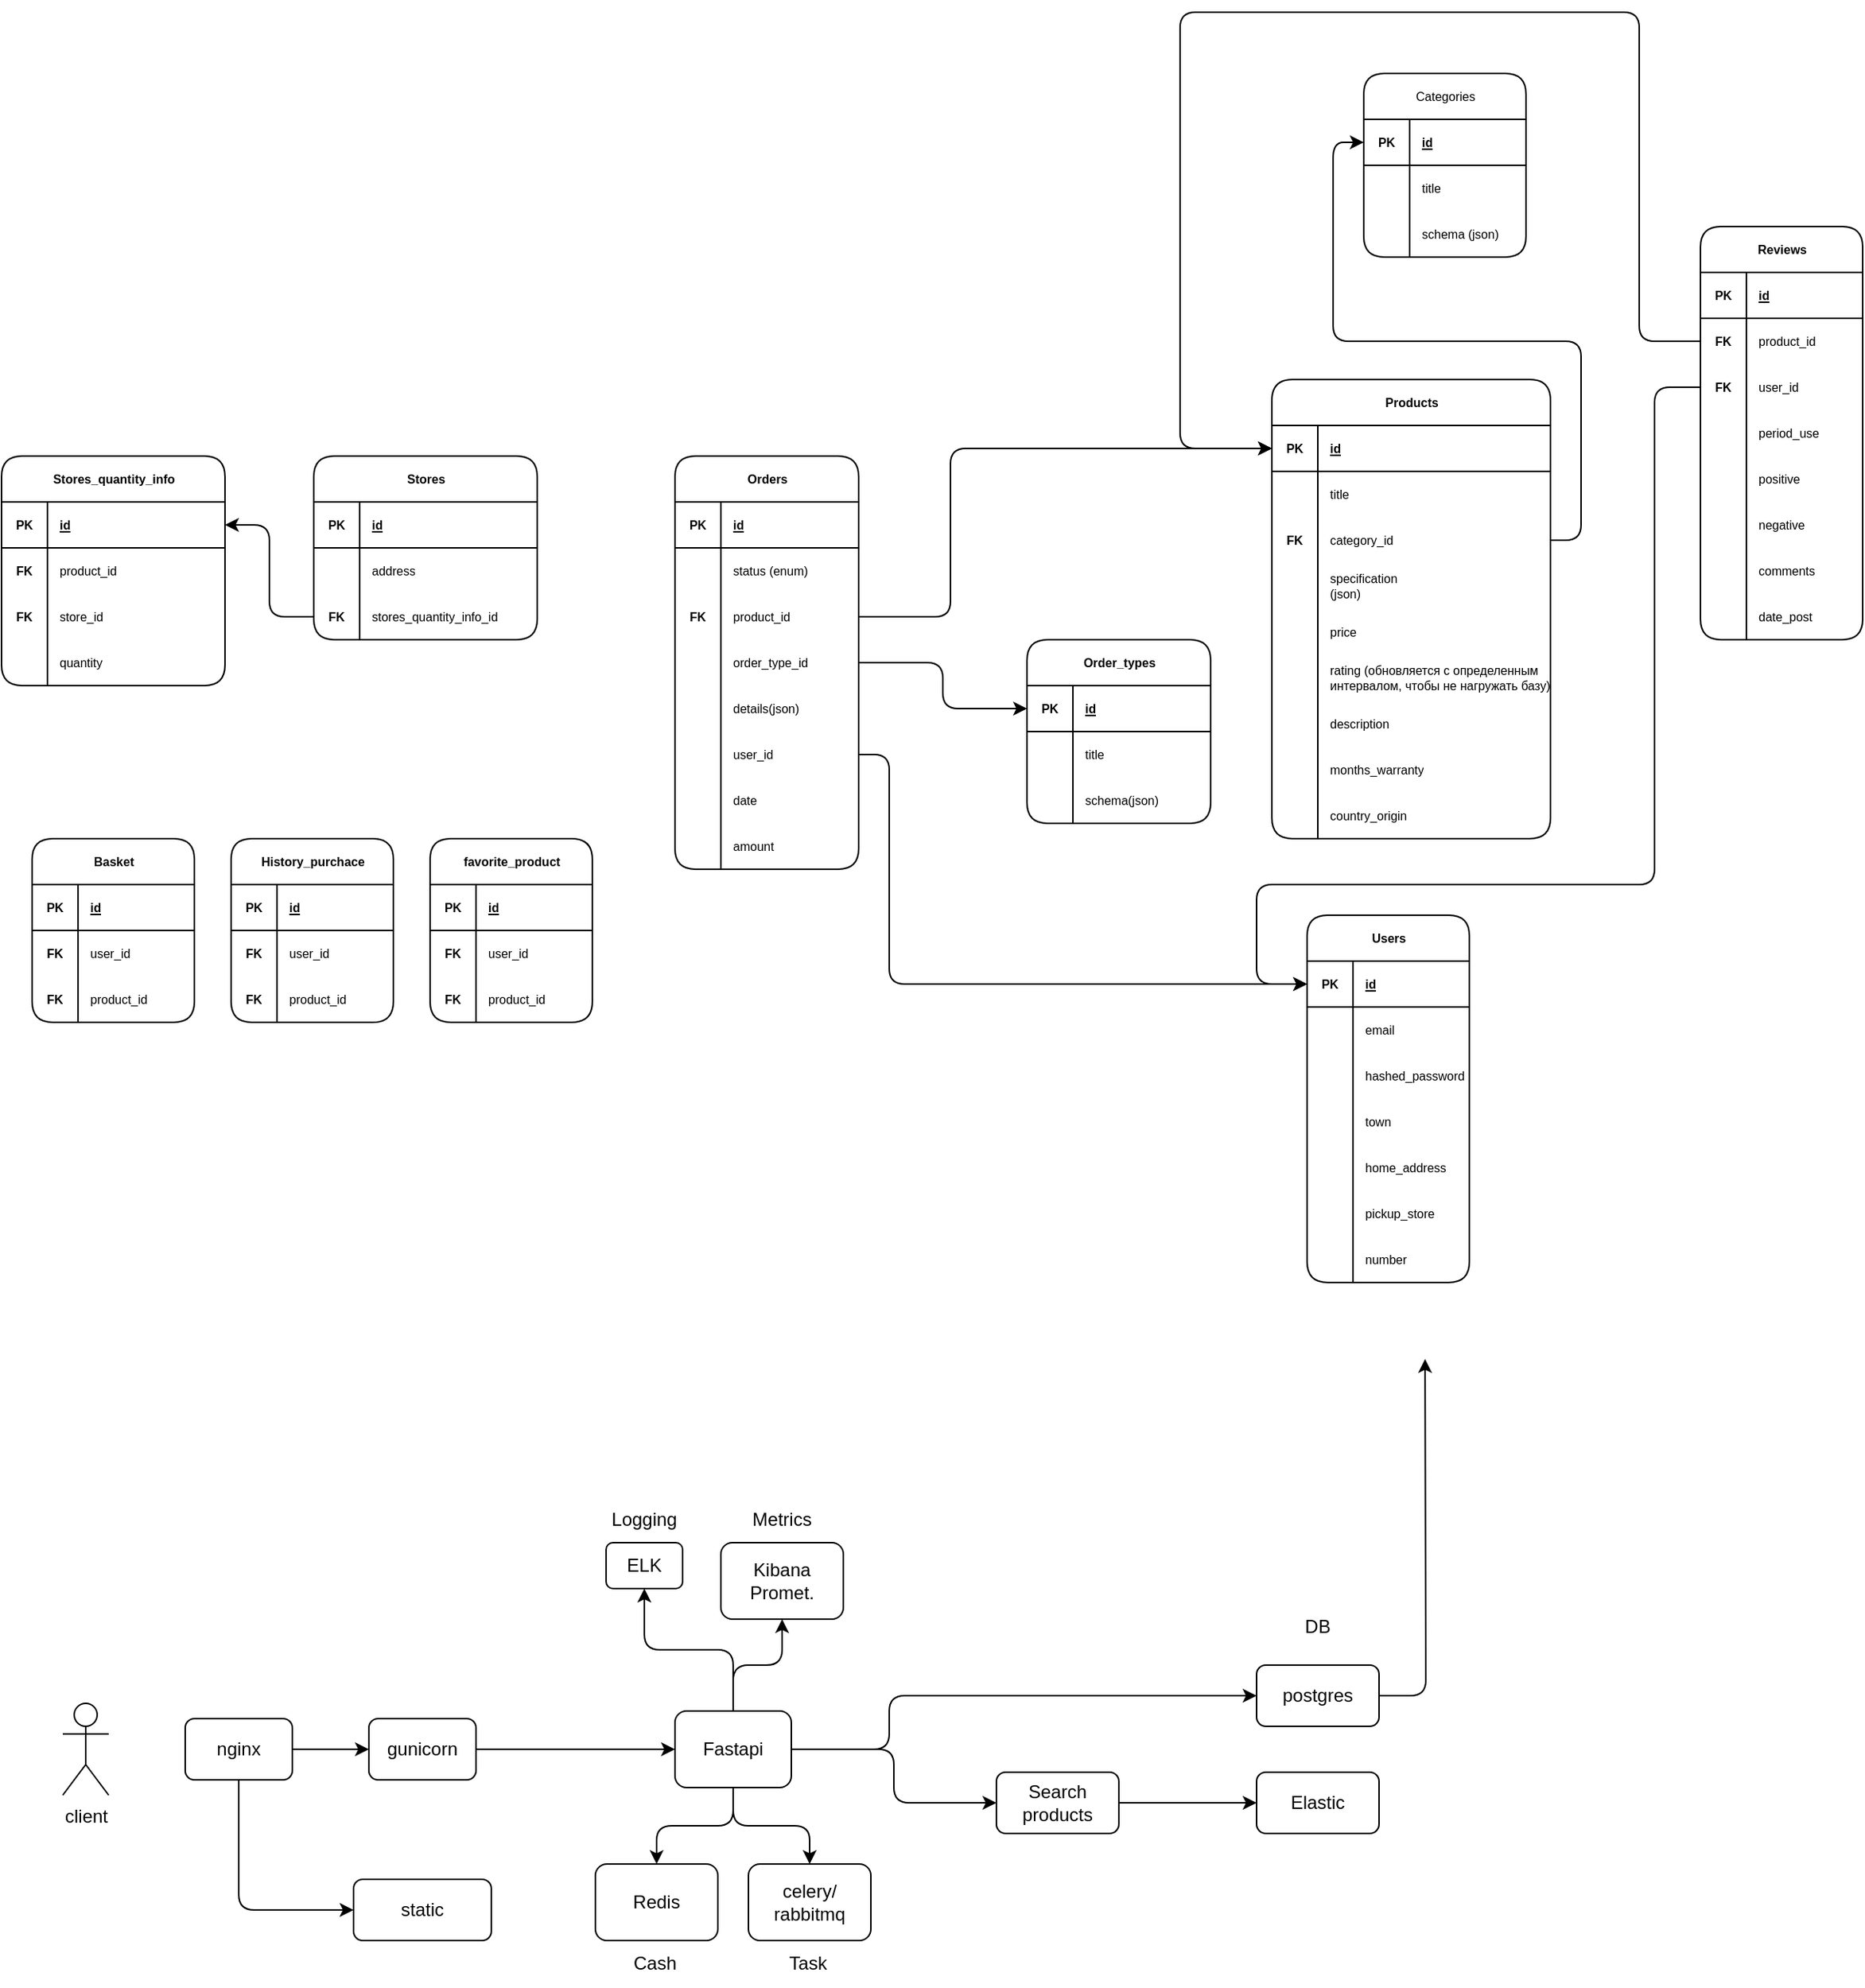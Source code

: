 <mxfile version="28.0.6">
  <diagram name="Страница — 1" id="K6-zdHBGmmQodLlDBaor">
    <mxGraphModel dx="1613" dy="1693" grid="1" gridSize="10" guides="1" tooltips="1" connect="1" arrows="1" fold="1" page="1" pageScale="1" pageWidth="827" pageHeight="1169" math="0" shadow="0">
      <root>
        <mxCell id="0" />
        <mxCell id="1" parent="0" />
        <mxCell id="pi0W6UjgxpJ01wtyYiJT-22" style="edgeStyle=orthogonalEdgeStyle;rounded=1;orthogonalLoop=1;jettySize=auto;html=1;entryX=0.5;entryY=1;entryDx=0;entryDy=0;curved=0;" edge="1" parent="1" source="pi0W6UjgxpJ01wtyYiJT-1" target="pi0W6UjgxpJ01wtyYiJT-7">
          <mxGeometry relative="1" as="geometry" />
        </mxCell>
        <mxCell id="pi0W6UjgxpJ01wtyYiJT-23" style="edgeStyle=orthogonalEdgeStyle;rounded=1;orthogonalLoop=1;jettySize=auto;html=1;entryX=0.5;entryY=1;entryDx=0;entryDy=0;curved=0;" edge="1" parent="1" source="pi0W6UjgxpJ01wtyYiJT-1" target="pi0W6UjgxpJ01wtyYiJT-9">
          <mxGeometry relative="1" as="geometry" />
        </mxCell>
        <mxCell id="pi0W6UjgxpJ01wtyYiJT-31" style="edgeStyle=orthogonalEdgeStyle;rounded=1;orthogonalLoop=1;jettySize=auto;html=1;entryX=0.5;entryY=0;entryDx=0;entryDy=0;curved=0;" edge="1" parent="1" source="pi0W6UjgxpJ01wtyYiJT-1" target="pi0W6UjgxpJ01wtyYiJT-28">
          <mxGeometry relative="1" as="geometry" />
        </mxCell>
        <mxCell id="pi0W6UjgxpJ01wtyYiJT-32" style="edgeStyle=orthogonalEdgeStyle;rounded=1;orthogonalLoop=1;jettySize=auto;html=1;entryX=0.5;entryY=0;entryDx=0;entryDy=0;curved=0;" edge="1" parent="1" source="pi0W6UjgxpJ01wtyYiJT-1" target="pi0W6UjgxpJ01wtyYiJT-30">
          <mxGeometry relative="1" as="geometry" />
        </mxCell>
        <mxCell id="pi0W6UjgxpJ01wtyYiJT-53" style="edgeStyle=orthogonalEdgeStyle;rounded=1;orthogonalLoop=1;jettySize=auto;html=1;entryX=0;entryY=0.5;entryDx=0;entryDy=0;curved=0;" edge="1" parent="1" source="pi0W6UjgxpJ01wtyYiJT-1" target="pi0W6UjgxpJ01wtyYiJT-52">
          <mxGeometry relative="1" as="geometry" />
        </mxCell>
        <mxCell id="pi0W6UjgxpJ01wtyYiJT-55" style="edgeStyle=orthogonalEdgeStyle;rounded=1;orthogonalLoop=1;jettySize=auto;html=1;entryX=0;entryY=0.5;entryDx=0;entryDy=0;curved=0;" edge="1" parent="1" source="pi0W6UjgxpJ01wtyYiJT-1" target="pi0W6UjgxpJ01wtyYiJT-34">
          <mxGeometry relative="1" as="geometry">
            <Array as="points">
              <mxPoint x="560" y="445" />
              <mxPoint x="560" y="410" />
            </Array>
          </mxGeometry>
        </mxCell>
        <mxCell id="pi0W6UjgxpJ01wtyYiJT-1" value="Fastapi" style="rounded=1;whiteSpace=wrap;html=1;" vertex="1" parent="1">
          <mxGeometry x="420" y="420" width="76" height="50" as="geometry" />
        </mxCell>
        <mxCell id="pi0W6UjgxpJ01wtyYiJT-3" value="client" style="shape=umlActor;verticalLabelPosition=bottom;verticalAlign=top;html=1;outlineConnect=0;" vertex="1" parent="1">
          <mxGeometry x="20" y="415" width="30" height="60" as="geometry" />
        </mxCell>
        <mxCell id="pi0W6UjgxpJ01wtyYiJT-6" value="Logging" style="text;html=1;align=center;verticalAlign=middle;whiteSpace=wrap;rounded=0;" vertex="1" parent="1">
          <mxGeometry x="370" y="280" width="60" height="30" as="geometry" />
        </mxCell>
        <mxCell id="pi0W6UjgxpJ01wtyYiJT-7" value="ELK" style="rounded=1;whiteSpace=wrap;html=1;" vertex="1" parent="1">
          <mxGeometry x="375" y="310" width="50" height="30" as="geometry" />
        </mxCell>
        <mxCell id="pi0W6UjgxpJ01wtyYiJT-8" value="Metrics" style="text;html=1;align=center;verticalAlign=middle;whiteSpace=wrap;rounded=0;" vertex="1" parent="1">
          <mxGeometry x="460" y="280" width="60" height="30" as="geometry" />
        </mxCell>
        <mxCell id="pi0W6UjgxpJ01wtyYiJT-9" value="Kibana&lt;div&gt;Promet.&lt;/div&gt;" style="rounded=1;whiteSpace=wrap;html=1;" vertex="1" parent="1">
          <mxGeometry x="450" y="310" width="80" height="50" as="geometry" />
        </mxCell>
        <mxCell id="pi0W6UjgxpJ01wtyYiJT-10" value="DB" style="text;html=1;align=center;verticalAlign=middle;whiteSpace=wrap;rounded=0;" vertex="1" parent="1">
          <mxGeometry x="810" y="350" width="60" height="30" as="geometry" />
        </mxCell>
        <mxCell id="pi0W6UjgxpJ01wtyYiJT-20" style="edgeStyle=orthogonalEdgeStyle;rounded=0;orthogonalLoop=1;jettySize=auto;html=1;entryX=0;entryY=0.5;entryDx=0;entryDy=0;" edge="1" parent="1" source="pi0W6UjgxpJ01wtyYiJT-15" target="pi0W6UjgxpJ01wtyYiJT-19">
          <mxGeometry relative="1" as="geometry" />
        </mxCell>
        <mxCell id="pi0W6UjgxpJ01wtyYiJT-25" style="edgeStyle=orthogonalEdgeStyle;rounded=1;orthogonalLoop=1;jettySize=auto;html=1;entryX=0;entryY=0.5;entryDx=0;entryDy=0;curved=0;" edge="1" parent="1" source="pi0W6UjgxpJ01wtyYiJT-15" target="pi0W6UjgxpJ01wtyYiJT-18">
          <mxGeometry relative="1" as="geometry">
            <Array as="points">
              <mxPoint x="135" y="550" />
            </Array>
          </mxGeometry>
        </mxCell>
        <mxCell id="pi0W6UjgxpJ01wtyYiJT-15" value="nginx" style="rounded=1;whiteSpace=wrap;html=1;" vertex="1" parent="1">
          <mxGeometry x="100" y="425" width="70" height="40" as="geometry" />
        </mxCell>
        <mxCell id="pi0W6UjgxpJ01wtyYiJT-18" value="static" style="rounded=1;whiteSpace=wrap;html=1;" vertex="1" parent="1">
          <mxGeometry x="210" y="530" width="90" height="40" as="geometry" />
        </mxCell>
        <mxCell id="pi0W6UjgxpJ01wtyYiJT-21" style="edgeStyle=orthogonalEdgeStyle;rounded=0;orthogonalLoop=1;jettySize=auto;html=1;entryX=0;entryY=0.5;entryDx=0;entryDy=0;" edge="1" parent="1" source="pi0W6UjgxpJ01wtyYiJT-19" target="pi0W6UjgxpJ01wtyYiJT-1">
          <mxGeometry relative="1" as="geometry" />
        </mxCell>
        <mxCell id="pi0W6UjgxpJ01wtyYiJT-19" value="gunicorn" style="rounded=1;whiteSpace=wrap;html=1;" vertex="1" parent="1">
          <mxGeometry x="220" y="425" width="70" height="40" as="geometry" />
        </mxCell>
        <mxCell id="pi0W6UjgxpJ01wtyYiJT-27" value="Cash" style="text;html=1;align=center;verticalAlign=middle;whiteSpace=wrap;rounded=0;" vertex="1" parent="1">
          <mxGeometry x="377" y="570" width="60" height="30" as="geometry" />
        </mxCell>
        <mxCell id="pi0W6UjgxpJ01wtyYiJT-28" value="Redis" style="rounded=1;whiteSpace=wrap;html=1;" vertex="1" parent="1">
          <mxGeometry x="368" y="520" width="80" height="50" as="geometry" />
        </mxCell>
        <mxCell id="pi0W6UjgxpJ01wtyYiJT-29" value="Task" style="text;html=1;align=center;verticalAlign=middle;whiteSpace=wrap;rounded=0;" vertex="1" parent="1">
          <mxGeometry x="477" y="570" width="60" height="30" as="geometry" />
        </mxCell>
        <mxCell id="pi0W6UjgxpJ01wtyYiJT-30" value="celery/&lt;div&gt;rabbitmq&lt;/div&gt;" style="rounded=1;whiteSpace=wrap;html=1;" vertex="1" parent="1">
          <mxGeometry x="468" y="520" width="80" height="50" as="geometry" />
        </mxCell>
        <mxCell id="pi0W6UjgxpJ01wtyYiJT-57" style="edgeStyle=orthogonalEdgeStyle;rounded=1;orthogonalLoop=1;jettySize=auto;html=1;curved=0;" edge="1" parent="1" source="pi0W6UjgxpJ01wtyYiJT-34">
          <mxGeometry relative="1" as="geometry">
            <mxPoint x="910.059" y="190" as="targetPoint" />
          </mxGeometry>
        </mxCell>
        <mxCell id="pi0W6UjgxpJ01wtyYiJT-34" value="postgres" style="rounded=1;whiteSpace=wrap;html=1;" vertex="1" parent="1">
          <mxGeometry x="800" y="390" width="80" height="40" as="geometry" />
        </mxCell>
        <mxCell id="pi0W6UjgxpJ01wtyYiJT-36" value="Elastic" style="rounded=1;whiteSpace=wrap;html=1;" vertex="1" parent="1">
          <mxGeometry x="800" y="460" width="80" height="40" as="geometry" />
        </mxCell>
        <mxCell id="pi0W6UjgxpJ01wtyYiJT-54" style="edgeStyle=orthogonalEdgeStyle;rounded=0;orthogonalLoop=1;jettySize=auto;html=1;entryX=0;entryY=0.5;entryDx=0;entryDy=0;" edge="1" parent="1" source="pi0W6UjgxpJ01wtyYiJT-52" target="pi0W6UjgxpJ01wtyYiJT-36">
          <mxGeometry relative="1" as="geometry" />
        </mxCell>
        <mxCell id="pi0W6UjgxpJ01wtyYiJT-52" value="Search products" style="rounded=1;whiteSpace=wrap;html=1;" vertex="1" parent="1">
          <mxGeometry x="630" y="460" width="80" height="40" as="geometry" />
        </mxCell>
        <mxCell id="pi0W6UjgxpJ01wtyYiJT-59" value="Products" style="shape=table;startSize=30;container=1;collapsible=1;childLayout=tableLayout;fixedRows=1;rowLines=0;fontStyle=1;align=center;resizeLast=1;html=1;fontSize=8;rounded=1;" vertex="1" parent="1">
          <mxGeometry x="810" y="-450" width="182" height="300" as="geometry">
            <mxRectangle x="704" y="-270" width="70" height="30" as="alternateBounds" />
          </mxGeometry>
        </mxCell>
        <mxCell id="pi0W6UjgxpJ01wtyYiJT-60" value="" style="shape=tableRow;horizontal=0;startSize=0;swimlaneHead=0;swimlaneBody=0;fillColor=none;collapsible=0;dropTarget=0;points=[[0,0.5],[1,0.5]];portConstraint=eastwest;top=0;left=0;right=0;bottom=1;fontSize=8;" vertex="1" parent="pi0W6UjgxpJ01wtyYiJT-59">
          <mxGeometry y="30" width="182" height="30" as="geometry" />
        </mxCell>
        <mxCell id="pi0W6UjgxpJ01wtyYiJT-61" value="PK" style="shape=partialRectangle;connectable=0;fillColor=none;top=0;left=0;bottom=0;right=0;fontStyle=1;overflow=hidden;whiteSpace=wrap;html=1;fontSize=8;" vertex="1" parent="pi0W6UjgxpJ01wtyYiJT-60">
          <mxGeometry width="30" height="30" as="geometry">
            <mxRectangle width="30" height="30" as="alternateBounds" />
          </mxGeometry>
        </mxCell>
        <mxCell id="pi0W6UjgxpJ01wtyYiJT-62" value="id" style="shape=partialRectangle;connectable=0;fillColor=none;top=0;left=0;bottom=0;right=0;align=left;spacingLeft=6;fontStyle=5;overflow=hidden;whiteSpace=wrap;html=1;fontSize=8;" vertex="1" parent="pi0W6UjgxpJ01wtyYiJT-60">
          <mxGeometry x="30" width="152" height="30" as="geometry">
            <mxRectangle width="152" height="30" as="alternateBounds" />
          </mxGeometry>
        </mxCell>
        <mxCell id="pi0W6UjgxpJ01wtyYiJT-63" value="" style="shape=tableRow;horizontal=0;startSize=0;swimlaneHead=0;swimlaneBody=0;fillColor=none;collapsible=0;dropTarget=0;points=[[0,0.5],[1,0.5]];portConstraint=eastwest;top=0;left=0;right=0;bottom=0;fontSize=8;" vertex="1" parent="pi0W6UjgxpJ01wtyYiJT-59">
          <mxGeometry y="60" width="182" height="30" as="geometry" />
        </mxCell>
        <mxCell id="pi0W6UjgxpJ01wtyYiJT-64" value="" style="shape=partialRectangle;connectable=0;fillColor=none;top=0;left=0;bottom=0;right=0;editable=1;overflow=hidden;whiteSpace=wrap;html=1;fontSize=8;" vertex="1" parent="pi0W6UjgxpJ01wtyYiJT-63">
          <mxGeometry width="30" height="30" as="geometry">
            <mxRectangle width="30" height="30" as="alternateBounds" />
          </mxGeometry>
        </mxCell>
        <mxCell id="pi0W6UjgxpJ01wtyYiJT-65" value="title" style="shape=partialRectangle;connectable=0;fillColor=none;top=0;left=0;bottom=0;right=0;align=left;spacingLeft=6;overflow=hidden;whiteSpace=wrap;html=1;fontSize=8;" vertex="1" parent="pi0W6UjgxpJ01wtyYiJT-63">
          <mxGeometry x="30" width="152" height="30" as="geometry">
            <mxRectangle width="152" height="30" as="alternateBounds" />
          </mxGeometry>
        </mxCell>
        <mxCell id="pi0W6UjgxpJ01wtyYiJT-66" value="" style="shape=tableRow;horizontal=0;startSize=0;swimlaneHead=0;swimlaneBody=0;fillColor=none;collapsible=0;dropTarget=0;points=[[0,0.5],[1,0.5]];portConstraint=eastwest;top=0;left=0;right=0;bottom=0;fontSize=8;" vertex="1" parent="pi0W6UjgxpJ01wtyYiJT-59">
          <mxGeometry y="90" width="182" height="30" as="geometry" />
        </mxCell>
        <mxCell id="pi0W6UjgxpJ01wtyYiJT-67" value="&lt;b&gt;FK&lt;/b&gt;" style="shape=partialRectangle;connectable=0;fillColor=none;top=0;left=0;bottom=0;right=0;editable=1;overflow=hidden;whiteSpace=wrap;html=1;fontSize=8;" vertex="1" parent="pi0W6UjgxpJ01wtyYiJT-66">
          <mxGeometry width="30" height="30" as="geometry">
            <mxRectangle width="30" height="30" as="alternateBounds" />
          </mxGeometry>
        </mxCell>
        <mxCell id="pi0W6UjgxpJ01wtyYiJT-68" value="category_id" style="shape=partialRectangle;connectable=0;fillColor=none;top=0;left=0;bottom=0;right=0;align=left;spacingLeft=6;overflow=hidden;whiteSpace=wrap;html=1;fontSize=8;" vertex="1" parent="pi0W6UjgxpJ01wtyYiJT-66">
          <mxGeometry x="30" width="152" height="30" as="geometry">
            <mxRectangle width="152" height="30" as="alternateBounds" />
          </mxGeometry>
        </mxCell>
        <mxCell id="pi0W6UjgxpJ01wtyYiJT-69" value="" style="shape=tableRow;horizontal=0;startSize=0;swimlaneHead=0;swimlaneBody=0;fillColor=none;collapsible=0;dropTarget=0;points=[[0,0.5],[1,0.5]];portConstraint=eastwest;top=0;left=0;right=0;bottom=0;fontSize=8;" vertex="1" parent="pi0W6UjgxpJ01wtyYiJT-59">
          <mxGeometry y="120" width="182" height="30" as="geometry" />
        </mxCell>
        <mxCell id="pi0W6UjgxpJ01wtyYiJT-70" value="" style="shape=partialRectangle;connectable=0;fillColor=none;top=0;left=0;bottom=0;right=0;editable=1;overflow=hidden;whiteSpace=wrap;html=1;fontSize=8;" vertex="1" parent="pi0W6UjgxpJ01wtyYiJT-69">
          <mxGeometry width="30" height="30" as="geometry">
            <mxRectangle width="30" height="30" as="alternateBounds" />
          </mxGeometry>
        </mxCell>
        <mxCell id="pi0W6UjgxpJ01wtyYiJT-71" value="specification&lt;div&gt;(json)&lt;/div&gt;" style="shape=partialRectangle;connectable=0;fillColor=none;top=0;left=0;bottom=0;right=0;align=left;spacingLeft=6;overflow=hidden;whiteSpace=wrap;html=1;fontSize=8;" vertex="1" parent="pi0W6UjgxpJ01wtyYiJT-69">
          <mxGeometry x="30" width="152" height="30" as="geometry">
            <mxRectangle width="152" height="30" as="alternateBounds" />
          </mxGeometry>
        </mxCell>
        <mxCell id="pi0W6UjgxpJ01wtyYiJT-142" style="shape=tableRow;horizontal=0;startSize=0;swimlaneHead=0;swimlaneBody=0;fillColor=none;collapsible=0;dropTarget=0;points=[[0,0.5],[1,0.5]];portConstraint=eastwest;top=0;left=0;right=0;bottom=0;fontSize=8;" vertex="1" parent="pi0W6UjgxpJ01wtyYiJT-59">
          <mxGeometry y="150" width="182" height="30" as="geometry" />
        </mxCell>
        <mxCell id="pi0W6UjgxpJ01wtyYiJT-143" style="shape=partialRectangle;connectable=0;fillColor=none;top=0;left=0;bottom=0;right=0;editable=1;overflow=hidden;whiteSpace=wrap;html=1;fontSize=8;" vertex="1" parent="pi0W6UjgxpJ01wtyYiJT-142">
          <mxGeometry width="30" height="30" as="geometry">
            <mxRectangle width="30" height="30" as="alternateBounds" />
          </mxGeometry>
        </mxCell>
        <mxCell id="pi0W6UjgxpJ01wtyYiJT-144" value="price" style="shape=partialRectangle;connectable=0;fillColor=none;top=0;left=0;bottom=0;right=0;align=left;spacingLeft=6;overflow=hidden;whiteSpace=wrap;html=1;fontSize=8;" vertex="1" parent="pi0W6UjgxpJ01wtyYiJT-142">
          <mxGeometry x="30" width="152" height="30" as="geometry">
            <mxRectangle width="152" height="30" as="alternateBounds" />
          </mxGeometry>
        </mxCell>
        <mxCell id="pi0W6UjgxpJ01wtyYiJT-250" style="shape=tableRow;horizontal=0;startSize=0;swimlaneHead=0;swimlaneBody=0;fillColor=none;collapsible=0;dropTarget=0;points=[[0,0.5],[1,0.5]];portConstraint=eastwest;top=0;left=0;right=0;bottom=0;fontSize=8;" vertex="1" parent="pi0W6UjgxpJ01wtyYiJT-59">
          <mxGeometry y="180" width="182" height="30" as="geometry" />
        </mxCell>
        <mxCell id="pi0W6UjgxpJ01wtyYiJT-251" style="shape=partialRectangle;connectable=0;fillColor=none;top=0;left=0;bottom=0;right=0;editable=1;overflow=hidden;whiteSpace=wrap;html=1;fontSize=8;" vertex="1" parent="pi0W6UjgxpJ01wtyYiJT-250">
          <mxGeometry width="30" height="30" as="geometry">
            <mxRectangle width="30" height="30" as="alternateBounds" />
          </mxGeometry>
        </mxCell>
        <mxCell id="pi0W6UjgxpJ01wtyYiJT-252" value="rating (обновляется с определенным интервалом, чтобы не нагружать базу)" style="shape=partialRectangle;connectable=0;fillColor=none;top=0;left=0;bottom=0;right=0;align=left;spacingLeft=6;overflow=hidden;whiteSpace=wrap;html=1;fontSize=8;" vertex="1" parent="pi0W6UjgxpJ01wtyYiJT-250">
          <mxGeometry x="30" width="152" height="30" as="geometry">
            <mxRectangle width="152" height="30" as="alternateBounds" />
          </mxGeometry>
        </mxCell>
        <mxCell id="pi0W6UjgxpJ01wtyYiJT-278" style="shape=tableRow;horizontal=0;startSize=0;swimlaneHead=0;swimlaneBody=0;fillColor=none;collapsible=0;dropTarget=0;points=[[0,0.5],[1,0.5]];portConstraint=eastwest;top=0;left=0;right=0;bottom=0;fontSize=8;" vertex="1" parent="pi0W6UjgxpJ01wtyYiJT-59">
          <mxGeometry y="210" width="182" height="30" as="geometry" />
        </mxCell>
        <mxCell id="pi0W6UjgxpJ01wtyYiJT-279" style="shape=partialRectangle;connectable=0;fillColor=none;top=0;left=0;bottom=0;right=0;editable=1;overflow=hidden;whiteSpace=wrap;html=1;fontSize=8;" vertex="1" parent="pi0W6UjgxpJ01wtyYiJT-278">
          <mxGeometry width="30" height="30" as="geometry">
            <mxRectangle width="30" height="30" as="alternateBounds" />
          </mxGeometry>
        </mxCell>
        <mxCell id="pi0W6UjgxpJ01wtyYiJT-280" value="description" style="shape=partialRectangle;connectable=0;fillColor=none;top=0;left=0;bottom=0;right=0;align=left;spacingLeft=6;overflow=hidden;whiteSpace=wrap;html=1;fontSize=8;" vertex="1" parent="pi0W6UjgxpJ01wtyYiJT-278">
          <mxGeometry x="30" width="152" height="30" as="geometry">
            <mxRectangle width="152" height="30" as="alternateBounds" />
          </mxGeometry>
        </mxCell>
        <mxCell id="pi0W6UjgxpJ01wtyYiJT-281" style="shape=tableRow;horizontal=0;startSize=0;swimlaneHead=0;swimlaneBody=0;fillColor=none;collapsible=0;dropTarget=0;points=[[0,0.5],[1,0.5]];portConstraint=eastwest;top=0;left=0;right=0;bottom=0;fontSize=8;" vertex="1" parent="pi0W6UjgxpJ01wtyYiJT-59">
          <mxGeometry y="240" width="182" height="30" as="geometry" />
        </mxCell>
        <mxCell id="pi0W6UjgxpJ01wtyYiJT-282" style="shape=partialRectangle;connectable=0;fillColor=none;top=0;left=0;bottom=0;right=0;editable=1;overflow=hidden;whiteSpace=wrap;html=1;fontSize=8;" vertex="1" parent="pi0W6UjgxpJ01wtyYiJT-281">
          <mxGeometry width="30" height="30" as="geometry">
            <mxRectangle width="30" height="30" as="alternateBounds" />
          </mxGeometry>
        </mxCell>
        <mxCell id="pi0W6UjgxpJ01wtyYiJT-283" value="&lt;pre dir=&quot;ltr&quot; data-ved=&quot;2ahUKEwiU_tyawdOOAxWV_7sIHbi1BaQQ3ewLegQICRAU&quot; aria-label=&quot;Переведенный текст: months warranty&quot; id=&quot;tw-target-text&quot; data-placeholder=&quot;Перевод&quot; class=&quot;tw-data-text tw-text-large tw-ta&quot;&gt;&lt;span lang=&quot;en&quot; class=&quot;Y2IQFc&quot;&gt;&lt;font face=&quot;Helvetica&quot;&gt;months_warranty&lt;/font&gt;&lt;/span&gt;&lt;/pre&gt;" style="shape=partialRectangle;connectable=0;fillColor=none;top=0;left=0;bottom=0;right=0;align=left;spacingLeft=6;overflow=hidden;whiteSpace=wrap;html=1;fontSize=8;" vertex="1" parent="pi0W6UjgxpJ01wtyYiJT-281">
          <mxGeometry x="30" width="152" height="30" as="geometry">
            <mxRectangle width="152" height="30" as="alternateBounds" />
          </mxGeometry>
        </mxCell>
        <mxCell id="pi0W6UjgxpJ01wtyYiJT-284" style="shape=tableRow;horizontal=0;startSize=0;swimlaneHead=0;swimlaneBody=0;fillColor=none;collapsible=0;dropTarget=0;points=[[0,0.5],[1,0.5]];portConstraint=eastwest;top=0;left=0;right=0;bottom=0;fontSize=8;" vertex="1" parent="pi0W6UjgxpJ01wtyYiJT-59">
          <mxGeometry y="270" width="182" height="30" as="geometry" />
        </mxCell>
        <mxCell id="pi0W6UjgxpJ01wtyYiJT-285" style="shape=partialRectangle;connectable=0;fillColor=none;top=0;left=0;bottom=0;right=0;editable=1;overflow=hidden;whiteSpace=wrap;html=1;fontSize=8;" vertex="1" parent="pi0W6UjgxpJ01wtyYiJT-284">
          <mxGeometry width="30" height="30" as="geometry">
            <mxRectangle width="30" height="30" as="alternateBounds" />
          </mxGeometry>
        </mxCell>
        <mxCell id="pi0W6UjgxpJ01wtyYiJT-286" value="country_origin" style="shape=partialRectangle;connectable=0;fillColor=none;top=0;left=0;bottom=0;right=0;align=left;spacingLeft=6;overflow=hidden;whiteSpace=wrap;html=1;fontSize=8;" vertex="1" parent="pi0W6UjgxpJ01wtyYiJT-284">
          <mxGeometry x="30" width="152" height="30" as="geometry">
            <mxRectangle width="152" height="30" as="alternateBounds" />
          </mxGeometry>
        </mxCell>
        <mxCell id="pi0W6UjgxpJ01wtyYiJT-73" value="&lt;span style=&quot;font-weight: 400; text-align: left; text-wrap-mode: wrap;&quot;&gt;Categories&lt;/span&gt;" style="shape=table;startSize=30;container=1;collapsible=1;childLayout=tableLayout;fixedRows=1;rowLines=0;fontStyle=1;align=center;resizeLast=1;html=1;fontSize=8;rounded=1;" vertex="1" parent="1">
          <mxGeometry x="870" y="-650" width="106" height="120" as="geometry">
            <mxRectangle x="1010" y="-260" width="70" height="30" as="alternateBounds" />
          </mxGeometry>
        </mxCell>
        <mxCell id="pi0W6UjgxpJ01wtyYiJT-74" value="" style="shape=tableRow;horizontal=0;startSize=0;swimlaneHead=0;swimlaneBody=0;fillColor=none;collapsible=0;dropTarget=0;points=[[0,0.5],[1,0.5]];portConstraint=eastwest;top=0;left=0;right=0;bottom=1;fontSize=8;" vertex="1" parent="pi0W6UjgxpJ01wtyYiJT-73">
          <mxGeometry y="30" width="106" height="30" as="geometry" />
        </mxCell>
        <mxCell id="pi0W6UjgxpJ01wtyYiJT-75" value="PK" style="shape=partialRectangle;connectable=0;fillColor=none;top=0;left=0;bottom=0;right=0;fontStyle=1;overflow=hidden;whiteSpace=wrap;html=1;fontSize=8;" vertex="1" parent="pi0W6UjgxpJ01wtyYiJT-74">
          <mxGeometry width="30" height="30" as="geometry">
            <mxRectangle width="30" height="30" as="alternateBounds" />
          </mxGeometry>
        </mxCell>
        <mxCell id="pi0W6UjgxpJ01wtyYiJT-76" value="id" style="shape=partialRectangle;connectable=0;fillColor=none;top=0;left=0;bottom=0;right=0;align=left;spacingLeft=6;fontStyle=5;overflow=hidden;whiteSpace=wrap;html=1;fontSize=8;" vertex="1" parent="pi0W6UjgxpJ01wtyYiJT-74">
          <mxGeometry x="30" width="76" height="30" as="geometry">
            <mxRectangle width="76" height="30" as="alternateBounds" />
          </mxGeometry>
        </mxCell>
        <mxCell id="pi0W6UjgxpJ01wtyYiJT-77" value="" style="shape=tableRow;horizontal=0;startSize=0;swimlaneHead=0;swimlaneBody=0;fillColor=none;collapsible=0;dropTarget=0;points=[[0,0.5],[1,0.5]];portConstraint=eastwest;top=0;left=0;right=0;bottom=0;fontSize=8;" vertex="1" parent="pi0W6UjgxpJ01wtyYiJT-73">
          <mxGeometry y="60" width="106" height="30" as="geometry" />
        </mxCell>
        <mxCell id="pi0W6UjgxpJ01wtyYiJT-78" value="" style="shape=partialRectangle;connectable=0;fillColor=none;top=0;left=0;bottom=0;right=0;editable=1;overflow=hidden;whiteSpace=wrap;html=1;fontSize=8;" vertex="1" parent="pi0W6UjgxpJ01wtyYiJT-77">
          <mxGeometry width="30" height="30" as="geometry">
            <mxRectangle width="30" height="30" as="alternateBounds" />
          </mxGeometry>
        </mxCell>
        <mxCell id="pi0W6UjgxpJ01wtyYiJT-79" value="title" style="shape=partialRectangle;connectable=0;fillColor=none;top=0;left=0;bottom=0;right=0;align=left;spacingLeft=6;overflow=hidden;whiteSpace=wrap;html=1;fontSize=8;" vertex="1" parent="pi0W6UjgxpJ01wtyYiJT-77">
          <mxGeometry x="30" width="76" height="30" as="geometry">
            <mxRectangle width="76" height="30" as="alternateBounds" />
          </mxGeometry>
        </mxCell>
        <mxCell id="pi0W6UjgxpJ01wtyYiJT-80" value="" style="shape=tableRow;horizontal=0;startSize=0;swimlaneHead=0;swimlaneBody=0;fillColor=none;collapsible=0;dropTarget=0;points=[[0,0.5],[1,0.5]];portConstraint=eastwest;top=0;left=0;right=0;bottom=0;fontSize=8;" vertex="1" parent="pi0W6UjgxpJ01wtyYiJT-73">
          <mxGeometry y="90" width="106" height="30" as="geometry" />
        </mxCell>
        <mxCell id="pi0W6UjgxpJ01wtyYiJT-81" value="" style="shape=partialRectangle;connectable=0;fillColor=none;top=0;left=0;bottom=0;right=0;editable=1;overflow=hidden;whiteSpace=wrap;html=1;fontSize=8;" vertex="1" parent="pi0W6UjgxpJ01wtyYiJT-80">
          <mxGeometry width="30" height="30" as="geometry">
            <mxRectangle width="30" height="30" as="alternateBounds" />
          </mxGeometry>
        </mxCell>
        <mxCell id="pi0W6UjgxpJ01wtyYiJT-82" value="schema (json)" style="shape=partialRectangle;connectable=0;fillColor=none;top=0;left=0;bottom=0;right=0;align=left;spacingLeft=6;overflow=hidden;whiteSpace=wrap;html=1;fontSize=8;" vertex="1" parent="pi0W6UjgxpJ01wtyYiJT-80">
          <mxGeometry x="30" width="76" height="30" as="geometry">
            <mxRectangle width="76" height="30" as="alternateBounds" />
          </mxGeometry>
        </mxCell>
        <mxCell id="pi0W6UjgxpJ01wtyYiJT-86" style="edgeStyle=orthogonalEdgeStyle;rounded=1;orthogonalLoop=1;jettySize=auto;html=1;entryX=0;entryY=0.5;entryDx=0;entryDy=0;curved=0;exitX=1;exitY=0.5;exitDx=0;exitDy=0;" edge="1" parent="1" source="pi0W6UjgxpJ01wtyYiJT-66" target="pi0W6UjgxpJ01wtyYiJT-74">
          <mxGeometry relative="1" as="geometry" />
        </mxCell>
        <mxCell id="pi0W6UjgxpJ01wtyYiJT-92" value="Users" style="shape=table;startSize=30;container=1;collapsible=1;childLayout=tableLayout;fixedRows=1;rowLines=0;fontStyle=1;align=center;resizeLast=1;html=1;fontSize=8;rounded=1;" vertex="1" parent="1">
          <mxGeometry x="833" y="-100" width="106" height="240" as="geometry">
            <mxRectangle x="704" y="-270" width="70" height="30" as="alternateBounds" />
          </mxGeometry>
        </mxCell>
        <mxCell id="pi0W6UjgxpJ01wtyYiJT-93" value="" style="shape=tableRow;horizontal=0;startSize=0;swimlaneHead=0;swimlaneBody=0;fillColor=none;collapsible=0;dropTarget=0;points=[[0,0.5],[1,0.5]];portConstraint=eastwest;top=0;left=0;right=0;bottom=1;fontSize=8;" vertex="1" parent="pi0W6UjgxpJ01wtyYiJT-92">
          <mxGeometry y="30" width="106" height="30" as="geometry" />
        </mxCell>
        <mxCell id="pi0W6UjgxpJ01wtyYiJT-94" value="PK" style="shape=partialRectangle;connectable=0;fillColor=none;top=0;left=0;bottom=0;right=0;fontStyle=1;overflow=hidden;whiteSpace=wrap;html=1;fontSize=8;" vertex="1" parent="pi0W6UjgxpJ01wtyYiJT-93">
          <mxGeometry width="30" height="30" as="geometry">
            <mxRectangle width="30" height="30" as="alternateBounds" />
          </mxGeometry>
        </mxCell>
        <mxCell id="pi0W6UjgxpJ01wtyYiJT-95" value="id" style="shape=partialRectangle;connectable=0;fillColor=none;top=0;left=0;bottom=0;right=0;align=left;spacingLeft=6;fontStyle=5;overflow=hidden;whiteSpace=wrap;html=1;fontSize=8;" vertex="1" parent="pi0W6UjgxpJ01wtyYiJT-93">
          <mxGeometry x="30" width="76" height="30" as="geometry">
            <mxRectangle width="76" height="30" as="alternateBounds" />
          </mxGeometry>
        </mxCell>
        <mxCell id="pi0W6UjgxpJ01wtyYiJT-96" value="" style="shape=tableRow;horizontal=0;startSize=0;swimlaneHead=0;swimlaneBody=0;fillColor=none;collapsible=0;dropTarget=0;points=[[0,0.5],[1,0.5]];portConstraint=eastwest;top=0;left=0;right=0;bottom=0;fontSize=8;" vertex="1" parent="pi0W6UjgxpJ01wtyYiJT-92">
          <mxGeometry y="60" width="106" height="30" as="geometry" />
        </mxCell>
        <mxCell id="pi0W6UjgxpJ01wtyYiJT-97" value="" style="shape=partialRectangle;connectable=0;fillColor=none;top=0;left=0;bottom=0;right=0;editable=1;overflow=hidden;whiteSpace=wrap;html=1;fontSize=8;" vertex="1" parent="pi0W6UjgxpJ01wtyYiJT-96">
          <mxGeometry width="30" height="30" as="geometry">
            <mxRectangle width="30" height="30" as="alternateBounds" />
          </mxGeometry>
        </mxCell>
        <mxCell id="pi0W6UjgxpJ01wtyYiJT-98" value="email" style="shape=partialRectangle;connectable=0;fillColor=none;top=0;left=0;bottom=0;right=0;align=left;spacingLeft=6;overflow=hidden;whiteSpace=wrap;html=1;fontSize=8;" vertex="1" parent="pi0W6UjgxpJ01wtyYiJT-96">
          <mxGeometry x="30" width="76" height="30" as="geometry">
            <mxRectangle width="76" height="30" as="alternateBounds" />
          </mxGeometry>
        </mxCell>
        <mxCell id="pi0W6UjgxpJ01wtyYiJT-99" value="" style="shape=tableRow;horizontal=0;startSize=0;swimlaneHead=0;swimlaneBody=0;fillColor=none;collapsible=0;dropTarget=0;points=[[0,0.5],[1,0.5]];portConstraint=eastwest;top=0;left=0;right=0;bottom=0;fontSize=8;" vertex="1" parent="pi0W6UjgxpJ01wtyYiJT-92">
          <mxGeometry y="90" width="106" height="30" as="geometry" />
        </mxCell>
        <mxCell id="pi0W6UjgxpJ01wtyYiJT-100" value="" style="shape=partialRectangle;connectable=0;fillColor=none;top=0;left=0;bottom=0;right=0;editable=1;overflow=hidden;whiteSpace=wrap;html=1;fontSize=8;" vertex="1" parent="pi0W6UjgxpJ01wtyYiJT-99">
          <mxGeometry width="30" height="30" as="geometry">
            <mxRectangle width="30" height="30" as="alternateBounds" />
          </mxGeometry>
        </mxCell>
        <mxCell id="pi0W6UjgxpJ01wtyYiJT-101" value="hashed_password" style="shape=partialRectangle;connectable=0;fillColor=none;top=0;left=0;bottom=0;right=0;align=left;spacingLeft=6;overflow=hidden;whiteSpace=wrap;html=1;fontSize=8;" vertex="1" parent="pi0W6UjgxpJ01wtyYiJT-99">
          <mxGeometry x="30" width="76" height="30" as="geometry">
            <mxRectangle width="76" height="30" as="alternateBounds" />
          </mxGeometry>
        </mxCell>
        <mxCell id="pi0W6UjgxpJ01wtyYiJT-116" style="shape=tableRow;horizontal=0;startSize=0;swimlaneHead=0;swimlaneBody=0;fillColor=none;collapsible=0;dropTarget=0;points=[[0,0.5],[1,0.5]];portConstraint=eastwest;top=0;left=0;right=0;bottom=0;fontSize=8;" vertex="1" parent="pi0W6UjgxpJ01wtyYiJT-92">
          <mxGeometry y="120" width="106" height="30" as="geometry" />
        </mxCell>
        <mxCell id="pi0W6UjgxpJ01wtyYiJT-117" style="shape=partialRectangle;connectable=0;fillColor=none;top=0;left=0;bottom=0;right=0;editable=1;overflow=hidden;whiteSpace=wrap;html=1;fontSize=8;" vertex="1" parent="pi0W6UjgxpJ01wtyYiJT-116">
          <mxGeometry width="30" height="30" as="geometry">
            <mxRectangle width="30" height="30" as="alternateBounds" />
          </mxGeometry>
        </mxCell>
        <mxCell id="pi0W6UjgxpJ01wtyYiJT-118" value="town" style="shape=partialRectangle;connectable=0;fillColor=none;top=0;left=0;bottom=0;right=0;align=left;spacingLeft=6;overflow=hidden;whiteSpace=wrap;html=1;fontSize=8;" vertex="1" parent="pi0W6UjgxpJ01wtyYiJT-116">
          <mxGeometry x="30" width="76" height="30" as="geometry">
            <mxRectangle width="76" height="30" as="alternateBounds" />
          </mxGeometry>
        </mxCell>
        <mxCell id="pi0W6UjgxpJ01wtyYiJT-135" style="shape=tableRow;horizontal=0;startSize=0;swimlaneHead=0;swimlaneBody=0;fillColor=none;collapsible=0;dropTarget=0;points=[[0,0.5],[1,0.5]];portConstraint=eastwest;top=0;left=0;right=0;bottom=0;fontSize=8;" vertex="1" parent="pi0W6UjgxpJ01wtyYiJT-92">
          <mxGeometry y="150" width="106" height="30" as="geometry" />
        </mxCell>
        <mxCell id="pi0W6UjgxpJ01wtyYiJT-136" style="shape=partialRectangle;connectable=0;fillColor=none;top=0;left=0;bottom=0;right=0;editable=1;overflow=hidden;whiteSpace=wrap;html=1;fontSize=8;" vertex="1" parent="pi0W6UjgxpJ01wtyYiJT-135">
          <mxGeometry width="30" height="30" as="geometry">
            <mxRectangle width="30" height="30" as="alternateBounds" />
          </mxGeometry>
        </mxCell>
        <mxCell id="pi0W6UjgxpJ01wtyYiJT-137" value="home_address" style="shape=partialRectangle;connectable=0;fillColor=none;top=0;left=0;bottom=0;right=0;align=left;spacingLeft=6;overflow=hidden;whiteSpace=wrap;html=1;fontSize=8;" vertex="1" parent="pi0W6UjgxpJ01wtyYiJT-135">
          <mxGeometry x="30" width="76" height="30" as="geometry">
            <mxRectangle width="76" height="30" as="alternateBounds" />
          </mxGeometry>
        </mxCell>
        <mxCell id="pi0W6UjgxpJ01wtyYiJT-138" style="shape=tableRow;horizontal=0;startSize=0;swimlaneHead=0;swimlaneBody=0;fillColor=none;collapsible=0;dropTarget=0;points=[[0,0.5],[1,0.5]];portConstraint=eastwest;top=0;left=0;right=0;bottom=0;fontSize=8;" vertex="1" parent="pi0W6UjgxpJ01wtyYiJT-92">
          <mxGeometry y="180" width="106" height="30" as="geometry" />
        </mxCell>
        <mxCell id="pi0W6UjgxpJ01wtyYiJT-139" style="shape=partialRectangle;connectable=0;fillColor=none;top=0;left=0;bottom=0;right=0;editable=1;overflow=hidden;whiteSpace=wrap;html=1;fontSize=8;" vertex="1" parent="pi0W6UjgxpJ01wtyYiJT-138">
          <mxGeometry width="30" height="30" as="geometry">
            <mxRectangle width="30" height="30" as="alternateBounds" />
          </mxGeometry>
        </mxCell>
        <mxCell id="pi0W6UjgxpJ01wtyYiJT-140" value="pickup_store" style="shape=partialRectangle;connectable=0;fillColor=none;top=0;left=0;bottom=0;right=0;align=left;spacingLeft=6;overflow=hidden;whiteSpace=wrap;html=1;fontSize=8;" vertex="1" parent="pi0W6UjgxpJ01wtyYiJT-138">
          <mxGeometry x="30" width="76" height="30" as="geometry">
            <mxRectangle width="76" height="30" as="alternateBounds" />
          </mxGeometry>
        </mxCell>
        <mxCell id="pi0W6UjgxpJ01wtyYiJT-173" style="shape=tableRow;horizontal=0;startSize=0;swimlaneHead=0;swimlaneBody=0;fillColor=none;collapsible=0;dropTarget=0;points=[[0,0.5],[1,0.5]];portConstraint=eastwest;top=0;left=0;right=0;bottom=0;fontSize=8;" vertex="1" parent="pi0W6UjgxpJ01wtyYiJT-92">
          <mxGeometry y="210" width="106" height="30" as="geometry" />
        </mxCell>
        <mxCell id="pi0W6UjgxpJ01wtyYiJT-174" style="shape=partialRectangle;connectable=0;fillColor=none;top=0;left=0;bottom=0;right=0;editable=1;overflow=hidden;whiteSpace=wrap;html=1;fontSize=8;" vertex="1" parent="pi0W6UjgxpJ01wtyYiJT-173">
          <mxGeometry width="30" height="30" as="geometry">
            <mxRectangle width="30" height="30" as="alternateBounds" />
          </mxGeometry>
        </mxCell>
        <mxCell id="pi0W6UjgxpJ01wtyYiJT-175" value="number" style="shape=partialRectangle;connectable=0;fillColor=none;top=0;left=0;bottom=0;right=0;align=left;spacingLeft=6;overflow=hidden;whiteSpace=wrap;html=1;fontSize=8;" vertex="1" parent="pi0W6UjgxpJ01wtyYiJT-173">
          <mxGeometry x="30" width="76" height="30" as="geometry">
            <mxRectangle width="76" height="30" as="alternateBounds" />
          </mxGeometry>
        </mxCell>
        <mxCell id="pi0W6UjgxpJ01wtyYiJT-119" value="Orders" style="shape=table;startSize=30;container=1;collapsible=1;childLayout=tableLayout;fixedRows=1;rowLines=0;fontStyle=1;align=center;resizeLast=1;html=1;fontSize=8;rounded=1;" vertex="1" parent="1">
          <mxGeometry x="420" y="-400" width="120" height="270" as="geometry">
            <mxRectangle x="704" y="-270" width="70" height="30" as="alternateBounds" />
          </mxGeometry>
        </mxCell>
        <mxCell id="pi0W6UjgxpJ01wtyYiJT-120" value="" style="shape=tableRow;horizontal=0;startSize=0;swimlaneHead=0;swimlaneBody=0;fillColor=none;collapsible=0;dropTarget=0;points=[[0,0.5],[1,0.5]];portConstraint=eastwest;top=0;left=0;right=0;bottom=1;fontSize=8;" vertex="1" parent="pi0W6UjgxpJ01wtyYiJT-119">
          <mxGeometry y="30" width="120" height="30" as="geometry" />
        </mxCell>
        <mxCell id="pi0W6UjgxpJ01wtyYiJT-121" value="PK" style="shape=partialRectangle;connectable=0;fillColor=none;top=0;left=0;bottom=0;right=0;fontStyle=1;overflow=hidden;whiteSpace=wrap;html=1;fontSize=8;" vertex="1" parent="pi0W6UjgxpJ01wtyYiJT-120">
          <mxGeometry width="30" height="30" as="geometry">
            <mxRectangle width="30" height="30" as="alternateBounds" />
          </mxGeometry>
        </mxCell>
        <mxCell id="pi0W6UjgxpJ01wtyYiJT-122" value="id" style="shape=partialRectangle;connectable=0;fillColor=none;top=0;left=0;bottom=0;right=0;align=left;spacingLeft=6;fontStyle=5;overflow=hidden;whiteSpace=wrap;html=1;fontSize=8;" vertex="1" parent="pi0W6UjgxpJ01wtyYiJT-120">
          <mxGeometry x="30" width="90" height="30" as="geometry">
            <mxRectangle width="90" height="30" as="alternateBounds" />
          </mxGeometry>
        </mxCell>
        <mxCell id="pi0W6UjgxpJ01wtyYiJT-123" value="" style="shape=tableRow;horizontal=0;startSize=0;swimlaneHead=0;swimlaneBody=0;fillColor=none;collapsible=0;dropTarget=0;points=[[0,0.5],[1,0.5]];portConstraint=eastwest;top=0;left=0;right=0;bottom=0;fontSize=8;" vertex="1" parent="pi0W6UjgxpJ01wtyYiJT-119">
          <mxGeometry y="60" width="120" height="30" as="geometry" />
        </mxCell>
        <mxCell id="pi0W6UjgxpJ01wtyYiJT-124" value="" style="shape=partialRectangle;connectable=0;fillColor=none;top=0;left=0;bottom=0;right=0;editable=1;overflow=hidden;whiteSpace=wrap;html=1;fontSize=8;" vertex="1" parent="pi0W6UjgxpJ01wtyYiJT-123">
          <mxGeometry width="30" height="30" as="geometry">
            <mxRectangle width="30" height="30" as="alternateBounds" />
          </mxGeometry>
        </mxCell>
        <mxCell id="pi0W6UjgxpJ01wtyYiJT-125" value="status (enum)" style="shape=partialRectangle;connectable=0;fillColor=none;top=0;left=0;bottom=0;right=0;align=left;spacingLeft=6;overflow=hidden;whiteSpace=wrap;html=1;fontSize=8;" vertex="1" parent="pi0W6UjgxpJ01wtyYiJT-123">
          <mxGeometry x="30" width="90" height="30" as="geometry">
            <mxRectangle width="90" height="30" as="alternateBounds" />
          </mxGeometry>
        </mxCell>
        <mxCell id="pi0W6UjgxpJ01wtyYiJT-126" value="" style="shape=tableRow;horizontal=0;startSize=0;swimlaneHead=0;swimlaneBody=0;fillColor=none;collapsible=0;dropTarget=0;points=[[0,0.5],[1,0.5]];portConstraint=eastwest;top=0;left=0;right=0;bottom=0;fontSize=8;" vertex="1" parent="pi0W6UjgxpJ01wtyYiJT-119">
          <mxGeometry y="90" width="120" height="30" as="geometry" />
        </mxCell>
        <mxCell id="pi0W6UjgxpJ01wtyYiJT-127" value="&lt;b&gt;FK&lt;/b&gt;" style="shape=partialRectangle;connectable=0;fillColor=none;top=0;left=0;bottom=0;right=0;editable=1;overflow=hidden;whiteSpace=wrap;html=1;fontSize=8;" vertex="1" parent="pi0W6UjgxpJ01wtyYiJT-126">
          <mxGeometry width="30" height="30" as="geometry">
            <mxRectangle width="30" height="30" as="alternateBounds" />
          </mxGeometry>
        </mxCell>
        <mxCell id="pi0W6UjgxpJ01wtyYiJT-128" value="product_id" style="shape=partialRectangle;connectable=0;fillColor=none;top=0;left=0;bottom=0;right=0;align=left;spacingLeft=6;overflow=hidden;whiteSpace=wrap;html=1;fontSize=8;" vertex="1" parent="pi0W6UjgxpJ01wtyYiJT-126">
          <mxGeometry x="30" width="90" height="30" as="geometry">
            <mxRectangle width="90" height="30" as="alternateBounds" />
          </mxGeometry>
        </mxCell>
        <mxCell id="pi0W6UjgxpJ01wtyYiJT-129" style="shape=tableRow;horizontal=0;startSize=0;swimlaneHead=0;swimlaneBody=0;fillColor=none;collapsible=0;dropTarget=0;points=[[0,0.5],[1,0.5]];portConstraint=eastwest;top=0;left=0;right=0;bottom=0;fontSize=8;" vertex="1" parent="pi0W6UjgxpJ01wtyYiJT-119">
          <mxGeometry y="120" width="120" height="30" as="geometry" />
        </mxCell>
        <mxCell id="pi0W6UjgxpJ01wtyYiJT-130" style="shape=partialRectangle;connectable=0;fillColor=none;top=0;left=0;bottom=0;right=0;editable=1;overflow=hidden;whiteSpace=wrap;html=1;fontSize=8;" vertex="1" parent="pi0W6UjgxpJ01wtyYiJT-129">
          <mxGeometry width="30" height="30" as="geometry">
            <mxRectangle width="30" height="30" as="alternateBounds" />
          </mxGeometry>
        </mxCell>
        <mxCell id="pi0W6UjgxpJ01wtyYiJT-131" value="order_type_id" style="shape=partialRectangle;connectable=0;fillColor=none;top=0;left=0;bottom=0;right=0;align=left;spacingLeft=6;overflow=hidden;whiteSpace=wrap;html=1;fontSize=8;" vertex="1" parent="pi0W6UjgxpJ01wtyYiJT-129">
          <mxGeometry x="30" width="90" height="30" as="geometry">
            <mxRectangle width="90" height="30" as="alternateBounds" />
          </mxGeometry>
        </mxCell>
        <mxCell id="pi0W6UjgxpJ01wtyYiJT-145" style="shape=tableRow;horizontal=0;startSize=0;swimlaneHead=0;swimlaneBody=0;fillColor=none;collapsible=0;dropTarget=0;points=[[0,0.5],[1,0.5]];portConstraint=eastwest;top=0;left=0;right=0;bottom=0;fontSize=8;" vertex="1" parent="pi0W6UjgxpJ01wtyYiJT-119">
          <mxGeometry y="150" width="120" height="30" as="geometry" />
        </mxCell>
        <mxCell id="pi0W6UjgxpJ01wtyYiJT-146" style="shape=partialRectangle;connectable=0;fillColor=none;top=0;left=0;bottom=0;right=0;editable=1;overflow=hidden;whiteSpace=wrap;html=1;fontSize=8;" vertex="1" parent="pi0W6UjgxpJ01wtyYiJT-145">
          <mxGeometry width="30" height="30" as="geometry">
            <mxRectangle width="30" height="30" as="alternateBounds" />
          </mxGeometry>
        </mxCell>
        <mxCell id="pi0W6UjgxpJ01wtyYiJT-147" value="details(json)" style="shape=partialRectangle;connectable=0;fillColor=none;top=0;left=0;bottom=0;right=0;align=left;spacingLeft=6;overflow=hidden;whiteSpace=wrap;html=1;fontSize=8;" vertex="1" parent="pi0W6UjgxpJ01wtyYiJT-145">
          <mxGeometry x="30" width="90" height="30" as="geometry">
            <mxRectangle width="90" height="30" as="alternateBounds" />
          </mxGeometry>
        </mxCell>
        <mxCell id="pi0W6UjgxpJ01wtyYiJT-169" style="shape=tableRow;horizontal=0;startSize=0;swimlaneHead=0;swimlaneBody=0;fillColor=none;collapsible=0;dropTarget=0;points=[[0,0.5],[1,0.5]];portConstraint=eastwest;top=0;left=0;right=0;bottom=0;fontSize=8;" vertex="1" parent="pi0W6UjgxpJ01wtyYiJT-119">
          <mxGeometry y="180" width="120" height="30" as="geometry" />
        </mxCell>
        <mxCell id="pi0W6UjgxpJ01wtyYiJT-170" style="shape=partialRectangle;connectable=0;fillColor=none;top=0;left=0;bottom=0;right=0;editable=1;overflow=hidden;whiteSpace=wrap;html=1;fontSize=8;" vertex="1" parent="pi0W6UjgxpJ01wtyYiJT-169">
          <mxGeometry width="30" height="30" as="geometry">
            <mxRectangle width="30" height="30" as="alternateBounds" />
          </mxGeometry>
        </mxCell>
        <mxCell id="pi0W6UjgxpJ01wtyYiJT-171" value="user_id" style="shape=partialRectangle;connectable=0;fillColor=none;top=0;left=0;bottom=0;right=0;align=left;spacingLeft=6;overflow=hidden;whiteSpace=wrap;html=1;fontSize=8;" vertex="1" parent="pi0W6UjgxpJ01wtyYiJT-169">
          <mxGeometry x="30" width="90" height="30" as="geometry">
            <mxRectangle width="90" height="30" as="alternateBounds" />
          </mxGeometry>
        </mxCell>
        <mxCell id="pi0W6UjgxpJ01wtyYiJT-352" style="shape=tableRow;horizontal=0;startSize=0;swimlaneHead=0;swimlaneBody=0;fillColor=none;collapsible=0;dropTarget=0;points=[[0,0.5],[1,0.5]];portConstraint=eastwest;top=0;left=0;right=0;bottom=0;fontSize=8;" vertex="1" parent="pi0W6UjgxpJ01wtyYiJT-119">
          <mxGeometry y="210" width="120" height="30" as="geometry" />
        </mxCell>
        <mxCell id="pi0W6UjgxpJ01wtyYiJT-353" style="shape=partialRectangle;connectable=0;fillColor=none;top=0;left=0;bottom=0;right=0;editable=1;overflow=hidden;whiteSpace=wrap;html=1;fontSize=8;" vertex="1" parent="pi0W6UjgxpJ01wtyYiJT-352">
          <mxGeometry width="30" height="30" as="geometry">
            <mxRectangle width="30" height="30" as="alternateBounds" />
          </mxGeometry>
        </mxCell>
        <mxCell id="pi0W6UjgxpJ01wtyYiJT-354" value="date" style="shape=partialRectangle;connectable=0;fillColor=none;top=0;left=0;bottom=0;right=0;align=left;spacingLeft=6;overflow=hidden;whiteSpace=wrap;html=1;fontSize=8;" vertex="1" parent="pi0W6UjgxpJ01wtyYiJT-352">
          <mxGeometry x="30" width="90" height="30" as="geometry">
            <mxRectangle width="90" height="30" as="alternateBounds" />
          </mxGeometry>
        </mxCell>
        <mxCell id="pi0W6UjgxpJ01wtyYiJT-356" style="shape=tableRow;horizontal=0;startSize=0;swimlaneHead=0;swimlaneBody=0;fillColor=none;collapsible=0;dropTarget=0;points=[[0,0.5],[1,0.5]];portConstraint=eastwest;top=0;left=0;right=0;bottom=0;fontSize=8;" vertex="1" parent="pi0W6UjgxpJ01wtyYiJT-119">
          <mxGeometry y="240" width="120" height="30" as="geometry" />
        </mxCell>
        <mxCell id="pi0W6UjgxpJ01wtyYiJT-357" style="shape=partialRectangle;connectable=0;fillColor=none;top=0;left=0;bottom=0;right=0;editable=1;overflow=hidden;whiteSpace=wrap;html=1;fontSize=8;" vertex="1" parent="pi0W6UjgxpJ01wtyYiJT-356">
          <mxGeometry width="30" height="30" as="geometry">
            <mxRectangle width="30" height="30" as="alternateBounds" />
          </mxGeometry>
        </mxCell>
        <mxCell id="pi0W6UjgxpJ01wtyYiJT-358" value="amount" style="shape=partialRectangle;connectable=0;fillColor=none;top=0;left=0;bottom=0;right=0;align=left;spacingLeft=6;overflow=hidden;whiteSpace=wrap;html=1;fontSize=8;" vertex="1" parent="pi0W6UjgxpJ01wtyYiJT-356">
          <mxGeometry x="30" width="90" height="30" as="geometry">
            <mxRectangle width="90" height="30" as="alternateBounds" />
          </mxGeometry>
        </mxCell>
        <mxCell id="pi0W6UjgxpJ01wtyYiJT-141" style="edgeStyle=orthogonalEdgeStyle;rounded=1;orthogonalLoop=1;jettySize=auto;html=1;entryX=0;entryY=0.5;entryDx=0;entryDy=0;curved=0;" edge="1" parent="1" source="pi0W6UjgxpJ01wtyYiJT-126" target="pi0W6UjgxpJ01wtyYiJT-60">
          <mxGeometry relative="1" as="geometry">
            <Array as="points">
              <mxPoint x="600" y="-295" />
              <mxPoint x="600" y="-405" />
            </Array>
          </mxGeometry>
        </mxCell>
        <mxCell id="pi0W6UjgxpJ01wtyYiJT-151" value="Order_types" style="shape=table;startSize=30;container=1;collapsible=1;childLayout=tableLayout;fixedRows=1;rowLines=0;fontStyle=1;align=center;resizeLast=1;html=1;fontSize=8;rounded=1;" vertex="1" parent="1">
          <mxGeometry x="650" y="-280" width="120" height="120" as="geometry">
            <mxRectangle x="704" y="-270" width="70" height="30" as="alternateBounds" />
          </mxGeometry>
        </mxCell>
        <mxCell id="pi0W6UjgxpJ01wtyYiJT-152" value="" style="shape=tableRow;horizontal=0;startSize=0;swimlaneHead=0;swimlaneBody=0;fillColor=none;collapsible=0;dropTarget=0;points=[[0,0.5],[1,0.5]];portConstraint=eastwest;top=0;left=0;right=0;bottom=1;fontSize=8;" vertex="1" parent="pi0W6UjgxpJ01wtyYiJT-151">
          <mxGeometry y="30" width="120" height="30" as="geometry" />
        </mxCell>
        <mxCell id="pi0W6UjgxpJ01wtyYiJT-153" value="PK" style="shape=partialRectangle;connectable=0;fillColor=none;top=0;left=0;bottom=0;right=0;fontStyle=1;overflow=hidden;whiteSpace=wrap;html=1;fontSize=8;" vertex="1" parent="pi0W6UjgxpJ01wtyYiJT-152">
          <mxGeometry width="30" height="30" as="geometry">
            <mxRectangle width="30" height="30" as="alternateBounds" />
          </mxGeometry>
        </mxCell>
        <mxCell id="pi0W6UjgxpJ01wtyYiJT-154" value="id" style="shape=partialRectangle;connectable=0;fillColor=none;top=0;left=0;bottom=0;right=0;align=left;spacingLeft=6;fontStyle=5;overflow=hidden;whiteSpace=wrap;html=1;fontSize=8;" vertex="1" parent="pi0W6UjgxpJ01wtyYiJT-152">
          <mxGeometry x="30" width="90" height="30" as="geometry">
            <mxRectangle width="90" height="30" as="alternateBounds" />
          </mxGeometry>
        </mxCell>
        <mxCell id="pi0W6UjgxpJ01wtyYiJT-155" value="" style="shape=tableRow;horizontal=0;startSize=0;swimlaneHead=0;swimlaneBody=0;fillColor=none;collapsible=0;dropTarget=0;points=[[0,0.5],[1,0.5]];portConstraint=eastwest;top=0;left=0;right=0;bottom=0;fontSize=8;" vertex="1" parent="pi0W6UjgxpJ01wtyYiJT-151">
          <mxGeometry y="60" width="120" height="30" as="geometry" />
        </mxCell>
        <mxCell id="pi0W6UjgxpJ01wtyYiJT-156" value="" style="shape=partialRectangle;connectable=0;fillColor=none;top=0;left=0;bottom=0;right=0;editable=1;overflow=hidden;whiteSpace=wrap;html=1;fontSize=8;" vertex="1" parent="pi0W6UjgxpJ01wtyYiJT-155">
          <mxGeometry width="30" height="30" as="geometry">
            <mxRectangle width="30" height="30" as="alternateBounds" />
          </mxGeometry>
        </mxCell>
        <mxCell id="pi0W6UjgxpJ01wtyYiJT-157" value="title" style="shape=partialRectangle;connectable=0;fillColor=none;top=0;left=0;bottom=0;right=0;align=left;spacingLeft=6;overflow=hidden;whiteSpace=wrap;html=1;fontSize=8;" vertex="1" parent="pi0W6UjgxpJ01wtyYiJT-155">
          <mxGeometry x="30" width="90" height="30" as="geometry">
            <mxRectangle width="90" height="30" as="alternateBounds" />
          </mxGeometry>
        </mxCell>
        <mxCell id="pi0W6UjgxpJ01wtyYiJT-158" value="" style="shape=tableRow;horizontal=0;startSize=0;swimlaneHead=0;swimlaneBody=0;fillColor=none;collapsible=0;dropTarget=0;points=[[0,0.5],[1,0.5]];portConstraint=eastwest;top=0;left=0;right=0;bottom=0;fontSize=8;" vertex="1" parent="pi0W6UjgxpJ01wtyYiJT-151">
          <mxGeometry y="90" width="120" height="30" as="geometry" />
        </mxCell>
        <mxCell id="pi0W6UjgxpJ01wtyYiJT-159" value="" style="shape=partialRectangle;connectable=0;fillColor=none;top=0;left=0;bottom=0;right=0;editable=1;overflow=hidden;whiteSpace=wrap;html=1;fontSize=8;" vertex="1" parent="pi0W6UjgxpJ01wtyYiJT-158">
          <mxGeometry width="30" height="30" as="geometry">
            <mxRectangle width="30" height="30" as="alternateBounds" />
          </mxGeometry>
        </mxCell>
        <mxCell id="pi0W6UjgxpJ01wtyYiJT-160" value="schema(json)" style="shape=partialRectangle;connectable=0;fillColor=none;top=0;left=0;bottom=0;right=0;align=left;spacingLeft=6;overflow=hidden;whiteSpace=wrap;html=1;fontSize=8;" vertex="1" parent="pi0W6UjgxpJ01wtyYiJT-158">
          <mxGeometry x="30" width="90" height="30" as="geometry">
            <mxRectangle width="90" height="30" as="alternateBounds" />
          </mxGeometry>
        </mxCell>
        <mxCell id="pi0W6UjgxpJ01wtyYiJT-168" style="edgeStyle=orthogonalEdgeStyle;rounded=1;orthogonalLoop=1;jettySize=auto;html=1;entryX=0;entryY=0.5;entryDx=0;entryDy=0;curved=0;" edge="1" parent="1" source="pi0W6UjgxpJ01wtyYiJT-129" target="pi0W6UjgxpJ01wtyYiJT-152">
          <mxGeometry relative="1" as="geometry" />
        </mxCell>
        <mxCell id="pi0W6UjgxpJ01wtyYiJT-172" style="edgeStyle=orthogonalEdgeStyle;rounded=1;orthogonalLoop=1;jettySize=auto;html=1;entryX=0;entryY=0.5;entryDx=0;entryDy=0;curved=0;" edge="1" parent="1" source="pi0W6UjgxpJ01wtyYiJT-169" target="pi0W6UjgxpJ01wtyYiJT-93">
          <mxGeometry relative="1" as="geometry">
            <Array as="points">
              <mxPoint x="560" y="-205" />
              <mxPoint x="560" y="-55" />
            </Array>
          </mxGeometry>
        </mxCell>
        <mxCell id="pi0W6UjgxpJ01wtyYiJT-176" value="Stores" style="shape=table;startSize=30;container=1;collapsible=1;childLayout=tableLayout;fixedRows=1;rowLines=0;fontStyle=1;align=center;resizeLast=1;html=1;fontSize=8;rounded=1;" vertex="1" parent="1">
          <mxGeometry x="184" y="-400" width="146" height="120" as="geometry">
            <mxRectangle x="704" y="-270" width="70" height="30" as="alternateBounds" />
          </mxGeometry>
        </mxCell>
        <mxCell id="pi0W6UjgxpJ01wtyYiJT-177" value="" style="shape=tableRow;horizontal=0;startSize=0;swimlaneHead=0;swimlaneBody=0;fillColor=none;collapsible=0;dropTarget=0;points=[[0,0.5],[1,0.5]];portConstraint=eastwest;top=0;left=0;right=0;bottom=1;fontSize=8;" vertex="1" parent="pi0W6UjgxpJ01wtyYiJT-176">
          <mxGeometry y="30" width="146" height="30" as="geometry" />
        </mxCell>
        <mxCell id="pi0W6UjgxpJ01wtyYiJT-178" value="PK" style="shape=partialRectangle;connectable=0;fillColor=none;top=0;left=0;bottom=0;right=0;fontStyle=1;overflow=hidden;whiteSpace=wrap;html=1;fontSize=8;" vertex="1" parent="pi0W6UjgxpJ01wtyYiJT-177">
          <mxGeometry width="30" height="30" as="geometry">
            <mxRectangle width="30" height="30" as="alternateBounds" />
          </mxGeometry>
        </mxCell>
        <mxCell id="pi0W6UjgxpJ01wtyYiJT-179" value="id" style="shape=partialRectangle;connectable=0;fillColor=none;top=0;left=0;bottom=0;right=0;align=left;spacingLeft=6;fontStyle=5;overflow=hidden;whiteSpace=wrap;html=1;fontSize=8;" vertex="1" parent="pi0W6UjgxpJ01wtyYiJT-177">
          <mxGeometry x="30" width="116" height="30" as="geometry">
            <mxRectangle width="116" height="30" as="alternateBounds" />
          </mxGeometry>
        </mxCell>
        <mxCell id="pi0W6UjgxpJ01wtyYiJT-180" value="" style="shape=tableRow;horizontal=0;startSize=0;swimlaneHead=0;swimlaneBody=0;fillColor=none;collapsible=0;dropTarget=0;points=[[0,0.5],[1,0.5]];portConstraint=eastwest;top=0;left=0;right=0;bottom=0;fontSize=8;" vertex="1" parent="pi0W6UjgxpJ01wtyYiJT-176">
          <mxGeometry y="60" width="146" height="30" as="geometry" />
        </mxCell>
        <mxCell id="pi0W6UjgxpJ01wtyYiJT-181" value="" style="shape=partialRectangle;connectable=0;fillColor=none;top=0;left=0;bottom=0;right=0;editable=1;overflow=hidden;whiteSpace=wrap;html=1;fontSize=8;" vertex="1" parent="pi0W6UjgxpJ01wtyYiJT-180">
          <mxGeometry width="30" height="30" as="geometry">
            <mxRectangle width="30" height="30" as="alternateBounds" />
          </mxGeometry>
        </mxCell>
        <mxCell id="pi0W6UjgxpJ01wtyYiJT-182" value="address" style="shape=partialRectangle;connectable=0;fillColor=none;top=0;left=0;bottom=0;right=0;align=left;spacingLeft=6;overflow=hidden;whiteSpace=wrap;html=1;fontSize=8;" vertex="1" parent="pi0W6UjgxpJ01wtyYiJT-180">
          <mxGeometry x="30" width="116" height="30" as="geometry">
            <mxRectangle width="116" height="30" as="alternateBounds" />
          </mxGeometry>
        </mxCell>
        <mxCell id="pi0W6UjgxpJ01wtyYiJT-198" style="shape=tableRow;horizontal=0;startSize=0;swimlaneHead=0;swimlaneBody=0;fillColor=none;collapsible=0;dropTarget=0;points=[[0,0.5],[1,0.5]];portConstraint=eastwest;top=0;left=0;right=0;bottom=0;fontSize=8;" vertex="1" parent="pi0W6UjgxpJ01wtyYiJT-176">
          <mxGeometry y="90" width="146" height="30" as="geometry" />
        </mxCell>
        <mxCell id="pi0W6UjgxpJ01wtyYiJT-199" value="&lt;b&gt;FK&lt;/b&gt;" style="shape=partialRectangle;connectable=0;fillColor=none;top=0;left=0;bottom=0;right=0;editable=1;overflow=hidden;whiteSpace=wrap;html=1;fontSize=8;" vertex="1" parent="pi0W6UjgxpJ01wtyYiJT-198">
          <mxGeometry width="30" height="30" as="geometry">
            <mxRectangle width="30" height="30" as="alternateBounds" />
          </mxGeometry>
        </mxCell>
        <mxCell id="pi0W6UjgxpJ01wtyYiJT-200" value="stores_quantity_info_id" style="shape=partialRectangle;connectable=0;fillColor=none;top=0;left=0;bottom=0;right=0;align=left;spacingLeft=6;overflow=hidden;whiteSpace=wrap;html=1;fontSize=8;" vertex="1" parent="pi0W6UjgxpJ01wtyYiJT-198">
          <mxGeometry x="30" width="116" height="30" as="geometry">
            <mxRectangle width="116" height="30" as="alternateBounds" />
          </mxGeometry>
        </mxCell>
        <mxCell id="pi0W6UjgxpJ01wtyYiJT-223" value="Reviews" style="shape=table;startSize=30;container=1;collapsible=1;childLayout=tableLayout;fixedRows=1;rowLines=0;fontStyle=1;align=center;resizeLast=1;html=1;fontSize=8;rounded=1;" vertex="1" parent="1">
          <mxGeometry x="1090" y="-550" width="106" height="270" as="geometry">
            <mxRectangle x="704" y="-270" width="70" height="30" as="alternateBounds" />
          </mxGeometry>
        </mxCell>
        <mxCell id="pi0W6UjgxpJ01wtyYiJT-224" value="" style="shape=tableRow;horizontal=0;startSize=0;swimlaneHead=0;swimlaneBody=0;fillColor=none;collapsible=0;dropTarget=0;points=[[0,0.5],[1,0.5]];portConstraint=eastwest;top=0;left=0;right=0;bottom=1;fontSize=8;" vertex="1" parent="pi0W6UjgxpJ01wtyYiJT-223">
          <mxGeometry y="30" width="106" height="30" as="geometry" />
        </mxCell>
        <mxCell id="pi0W6UjgxpJ01wtyYiJT-225" value="PK" style="shape=partialRectangle;connectable=0;fillColor=none;top=0;left=0;bottom=0;right=0;fontStyle=1;overflow=hidden;whiteSpace=wrap;html=1;fontSize=8;" vertex="1" parent="pi0W6UjgxpJ01wtyYiJT-224">
          <mxGeometry width="30" height="30" as="geometry">
            <mxRectangle width="30" height="30" as="alternateBounds" />
          </mxGeometry>
        </mxCell>
        <mxCell id="pi0W6UjgxpJ01wtyYiJT-226" value="id" style="shape=partialRectangle;connectable=0;fillColor=none;top=0;left=0;bottom=0;right=0;align=left;spacingLeft=6;fontStyle=5;overflow=hidden;whiteSpace=wrap;html=1;fontSize=8;" vertex="1" parent="pi0W6UjgxpJ01wtyYiJT-224">
          <mxGeometry x="30" width="76" height="30" as="geometry">
            <mxRectangle width="76" height="30" as="alternateBounds" />
          </mxGeometry>
        </mxCell>
        <mxCell id="pi0W6UjgxpJ01wtyYiJT-227" value="" style="shape=tableRow;horizontal=0;startSize=0;swimlaneHead=0;swimlaneBody=0;fillColor=none;collapsible=0;dropTarget=0;points=[[0,0.5],[1,0.5]];portConstraint=eastwest;top=0;left=0;right=0;bottom=0;fontSize=8;" vertex="1" parent="pi0W6UjgxpJ01wtyYiJT-223">
          <mxGeometry y="60" width="106" height="30" as="geometry" />
        </mxCell>
        <mxCell id="pi0W6UjgxpJ01wtyYiJT-228" value="&lt;b&gt;FK&lt;/b&gt;" style="shape=partialRectangle;connectable=0;fillColor=none;top=0;left=0;bottom=0;right=0;editable=1;overflow=hidden;whiteSpace=wrap;html=1;fontSize=8;" vertex="1" parent="pi0W6UjgxpJ01wtyYiJT-227">
          <mxGeometry width="30" height="30" as="geometry">
            <mxRectangle width="30" height="30" as="alternateBounds" />
          </mxGeometry>
        </mxCell>
        <mxCell id="pi0W6UjgxpJ01wtyYiJT-229" value="product_id" style="shape=partialRectangle;connectable=0;fillColor=none;top=0;left=0;bottom=0;right=0;align=left;spacingLeft=6;overflow=hidden;whiteSpace=wrap;html=1;fontSize=8;" vertex="1" parent="pi0W6UjgxpJ01wtyYiJT-227">
          <mxGeometry x="30" width="76" height="30" as="geometry">
            <mxRectangle width="76" height="30" as="alternateBounds" />
          </mxGeometry>
        </mxCell>
        <mxCell id="pi0W6UjgxpJ01wtyYiJT-230" style="shape=tableRow;horizontal=0;startSize=0;swimlaneHead=0;swimlaneBody=0;fillColor=none;collapsible=0;dropTarget=0;points=[[0,0.5],[1,0.5]];portConstraint=eastwest;top=0;left=0;right=0;bottom=0;fontSize=8;" vertex="1" parent="pi0W6UjgxpJ01wtyYiJT-223">
          <mxGeometry y="90" width="106" height="30" as="geometry" />
        </mxCell>
        <mxCell id="pi0W6UjgxpJ01wtyYiJT-231" value="&lt;b&gt;FK&lt;/b&gt;" style="shape=partialRectangle;connectable=0;fillColor=none;top=0;left=0;bottom=0;right=0;editable=1;overflow=hidden;whiteSpace=wrap;html=1;fontSize=8;" vertex="1" parent="pi0W6UjgxpJ01wtyYiJT-230">
          <mxGeometry width="30" height="30" as="geometry">
            <mxRectangle width="30" height="30" as="alternateBounds" />
          </mxGeometry>
        </mxCell>
        <mxCell id="pi0W6UjgxpJ01wtyYiJT-232" value="user_id" style="shape=partialRectangle;connectable=0;fillColor=none;top=0;left=0;bottom=0;right=0;align=left;spacingLeft=6;overflow=hidden;whiteSpace=wrap;html=1;fontSize=8;" vertex="1" parent="pi0W6UjgxpJ01wtyYiJT-230">
          <mxGeometry x="30" width="76" height="30" as="geometry">
            <mxRectangle width="76" height="30" as="alternateBounds" />
          </mxGeometry>
        </mxCell>
        <mxCell id="pi0W6UjgxpJ01wtyYiJT-233" style="shape=tableRow;horizontal=0;startSize=0;swimlaneHead=0;swimlaneBody=0;fillColor=none;collapsible=0;dropTarget=0;points=[[0,0.5],[1,0.5]];portConstraint=eastwest;top=0;left=0;right=0;bottom=0;fontSize=8;" vertex="1" parent="pi0W6UjgxpJ01wtyYiJT-223">
          <mxGeometry y="120" width="106" height="30" as="geometry" />
        </mxCell>
        <mxCell id="pi0W6UjgxpJ01wtyYiJT-234" style="shape=partialRectangle;connectable=0;fillColor=none;top=0;left=0;bottom=0;right=0;editable=1;overflow=hidden;whiteSpace=wrap;html=1;fontSize=8;" vertex="1" parent="pi0W6UjgxpJ01wtyYiJT-233">
          <mxGeometry width="30" height="30" as="geometry">
            <mxRectangle width="30" height="30" as="alternateBounds" />
          </mxGeometry>
        </mxCell>
        <mxCell id="pi0W6UjgxpJ01wtyYiJT-235" value="period_use" style="shape=partialRectangle;connectable=0;fillColor=none;top=0;left=0;bottom=0;right=0;align=left;spacingLeft=6;overflow=hidden;whiteSpace=wrap;html=1;fontSize=8;" vertex="1" parent="pi0W6UjgxpJ01wtyYiJT-233">
          <mxGeometry x="30" width="76" height="30" as="geometry">
            <mxRectangle width="76" height="30" as="alternateBounds" />
          </mxGeometry>
        </mxCell>
        <mxCell id="pi0W6UjgxpJ01wtyYiJT-236" style="shape=tableRow;horizontal=0;startSize=0;swimlaneHead=0;swimlaneBody=0;fillColor=none;collapsible=0;dropTarget=0;points=[[0,0.5],[1,0.5]];portConstraint=eastwest;top=0;left=0;right=0;bottom=0;fontSize=8;" vertex="1" parent="pi0W6UjgxpJ01wtyYiJT-223">
          <mxGeometry y="150" width="106" height="30" as="geometry" />
        </mxCell>
        <mxCell id="pi0W6UjgxpJ01wtyYiJT-237" style="shape=partialRectangle;connectable=0;fillColor=none;top=0;left=0;bottom=0;right=0;editable=1;overflow=hidden;whiteSpace=wrap;html=1;fontSize=8;" vertex="1" parent="pi0W6UjgxpJ01wtyYiJT-236">
          <mxGeometry width="30" height="30" as="geometry">
            <mxRectangle width="30" height="30" as="alternateBounds" />
          </mxGeometry>
        </mxCell>
        <mxCell id="pi0W6UjgxpJ01wtyYiJT-238" value="positive" style="shape=partialRectangle;connectable=0;fillColor=none;top=0;left=0;bottom=0;right=0;align=left;spacingLeft=6;overflow=hidden;whiteSpace=wrap;html=1;fontSize=8;" vertex="1" parent="pi0W6UjgxpJ01wtyYiJT-236">
          <mxGeometry x="30" width="76" height="30" as="geometry">
            <mxRectangle width="76" height="30" as="alternateBounds" />
          </mxGeometry>
        </mxCell>
        <mxCell id="pi0W6UjgxpJ01wtyYiJT-239" style="shape=tableRow;horizontal=0;startSize=0;swimlaneHead=0;swimlaneBody=0;fillColor=none;collapsible=0;dropTarget=0;points=[[0,0.5],[1,0.5]];portConstraint=eastwest;top=0;left=0;right=0;bottom=0;fontSize=8;" vertex="1" parent="pi0W6UjgxpJ01wtyYiJT-223">
          <mxGeometry y="180" width="106" height="30" as="geometry" />
        </mxCell>
        <mxCell id="pi0W6UjgxpJ01wtyYiJT-240" style="shape=partialRectangle;connectable=0;fillColor=none;top=0;left=0;bottom=0;right=0;editable=1;overflow=hidden;whiteSpace=wrap;html=1;fontSize=8;" vertex="1" parent="pi0W6UjgxpJ01wtyYiJT-239">
          <mxGeometry width="30" height="30" as="geometry">
            <mxRectangle width="30" height="30" as="alternateBounds" />
          </mxGeometry>
        </mxCell>
        <mxCell id="pi0W6UjgxpJ01wtyYiJT-241" value="negative" style="shape=partialRectangle;connectable=0;fillColor=none;top=0;left=0;bottom=0;right=0;align=left;spacingLeft=6;overflow=hidden;whiteSpace=wrap;html=1;fontSize=8;" vertex="1" parent="pi0W6UjgxpJ01wtyYiJT-239">
          <mxGeometry x="30" width="76" height="30" as="geometry">
            <mxRectangle width="76" height="30" as="alternateBounds" />
          </mxGeometry>
        </mxCell>
        <mxCell id="pi0W6UjgxpJ01wtyYiJT-242" style="shape=tableRow;horizontal=0;startSize=0;swimlaneHead=0;swimlaneBody=0;fillColor=none;collapsible=0;dropTarget=0;points=[[0,0.5],[1,0.5]];portConstraint=eastwest;top=0;left=0;right=0;bottom=0;fontSize=8;" vertex="1" parent="pi0W6UjgxpJ01wtyYiJT-223">
          <mxGeometry y="210" width="106" height="30" as="geometry" />
        </mxCell>
        <mxCell id="pi0W6UjgxpJ01wtyYiJT-243" style="shape=partialRectangle;connectable=0;fillColor=none;top=0;left=0;bottom=0;right=0;editable=1;overflow=hidden;whiteSpace=wrap;html=1;fontSize=8;" vertex="1" parent="pi0W6UjgxpJ01wtyYiJT-242">
          <mxGeometry width="30" height="30" as="geometry">
            <mxRectangle width="30" height="30" as="alternateBounds" />
          </mxGeometry>
        </mxCell>
        <mxCell id="pi0W6UjgxpJ01wtyYiJT-244" value="comments" style="shape=partialRectangle;connectable=0;fillColor=none;top=0;left=0;bottom=0;right=0;align=left;spacingLeft=6;overflow=hidden;whiteSpace=wrap;html=1;fontSize=8;" vertex="1" parent="pi0W6UjgxpJ01wtyYiJT-242">
          <mxGeometry x="30" width="76" height="30" as="geometry">
            <mxRectangle width="76" height="30" as="alternateBounds" />
          </mxGeometry>
        </mxCell>
        <mxCell id="pi0W6UjgxpJ01wtyYiJT-245" style="shape=tableRow;horizontal=0;startSize=0;swimlaneHead=0;swimlaneBody=0;fillColor=none;collapsible=0;dropTarget=0;points=[[0,0.5],[1,0.5]];portConstraint=eastwest;top=0;left=0;right=0;bottom=0;fontSize=8;" vertex="1" parent="pi0W6UjgxpJ01wtyYiJT-223">
          <mxGeometry y="240" width="106" height="30" as="geometry" />
        </mxCell>
        <mxCell id="pi0W6UjgxpJ01wtyYiJT-246" style="shape=partialRectangle;connectable=0;fillColor=none;top=0;left=0;bottom=0;right=0;editable=1;overflow=hidden;whiteSpace=wrap;html=1;fontSize=8;" vertex="1" parent="pi0W6UjgxpJ01wtyYiJT-245">
          <mxGeometry width="30" height="30" as="geometry">
            <mxRectangle width="30" height="30" as="alternateBounds" />
          </mxGeometry>
        </mxCell>
        <mxCell id="pi0W6UjgxpJ01wtyYiJT-247" value="date_post" style="shape=partialRectangle;connectable=0;fillColor=none;top=0;left=0;bottom=0;right=0;align=left;spacingLeft=6;overflow=hidden;whiteSpace=wrap;html=1;fontSize=8;" vertex="1" parent="pi0W6UjgxpJ01wtyYiJT-245">
          <mxGeometry x="30" width="76" height="30" as="geometry">
            <mxRectangle width="76" height="30" as="alternateBounds" />
          </mxGeometry>
        </mxCell>
        <mxCell id="pi0W6UjgxpJ01wtyYiJT-254" style="edgeStyle=orthogonalEdgeStyle;rounded=1;orthogonalLoop=1;jettySize=auto;html=1;entryX=0;entryY=0.5;entryDx=0;entryDy=0;curved=0;" edge="1" parent="1" source="pi0W6UjgxpJ01wtyYiJT-230" target="pi0W6UjgxpJ01wtyYiJT-93">
          <mxGeometry relative="1" as="geometry">
            <Array as="points">
              <mxPoint x="1060" y="-445" />
              <mxPoint x="1060" y="-120" />
              <mxPoint x="800" y="-120" />
              <mxPoint x="800" y="-55" />
            </Array>
          </mxGeometry>
        </mxCell>
        <mxCell id="pi0W6UjgxpJ01wtyYiJT-256" style="edgeStyle=orthogonalEdgeStyle;rounded=1;orthogonalLoop=1;jettySize=auto;html=1;entryX=0;entryY=0.5;entryDx=0;entryDy=0;exitX=0;exitY=0.5;exitDx=0;exitDy=0;curved=0;" edge="1" parent="1" source="pi0W6UjgxpJ01wtyYiJT-227" target="pi0W6UjgxpJ01wtyYiJT-60">
          <mxGeometry relative="1" as="geometry">
            <Array as="points">
              <mxPoint x="1050" y="-475" />
              <mxPoint x="1050" y="-690" />
              <mxPoint x="750" y="-690" />
              <mxPoint x="750" y="-405" />
            </Array>
          </mxGeometry>
        </mxCell>
        <mxCell id="pi0W6UjgxpJ01wtyYiJT-258" value="Stores_quantity_info" style="shape=table;startSize=30;container=1;collapsible=1;childLayout=tableLayout;fixedRows=1;rowLines=0;fontStyle=1;align=center;resizeLast=1;html=1;fontSize=8;rounded=1;" vertex="1" parent="1">
          <mxGeometry x="-20" y="-400" width="146" height="150" as="geometry">
            <mxRectangle x="704" y="-270" width="70" height="30" as="alternateBounds" />
          </mxGeometry>
        </mxCell>
        <mxCell id="pi0W6UjgxpJ01wtyYiJT-259" value="" style="shape=tableRow;horizontal=0;startSize=0;swimlaneHead=0;swimlaneBody=0;fillColor=none;collapsible=0;dropTarget=0;points=[[0,0.5],[1,0.5]];portConstraint=eastwest;top=0;left=0;right=0;bottom=1;fontSize=8;" vertex="1" parent="pi0W6UjgxpJ01wtyYiJT-258">
          <mxGeometry y="30" width="146" height="30" as="geometry" />
        </mxCell>
        <mxCell id="pi0W6UjgxpJ01wtyYiJT-260" value="PK" style="shape=partialRectangle;connectable=0;fillColor=none;top=0;left=0;bottom=0;right=0;fontStyle=1;overflow=hidden;whiteSpace=wrap;html=1;fontSize=8;" vertex="1" parent="pi0W6UjgxpJ01wtyYiJT-259">
          <mxGeometry width="30" height="30" as="geometry">
            <mxRectangle width="30" height="30" as="alternateBounds" />
          </mxGeometry>
        </mxCell>
        <mxCell id="pi0W6UjgxpJ01wtyYiJT-261" value="id" style="shape=partialRectangle;connectable=0;fillColor=none;top=0;left=0;bottom=0;right=0;align=left;spacingLeft=6;fontStyle=5;overflow=hidden;whiteSpace=wrap;html=1;fontSize=8;" vertex="1" parent="pi0W6UjgxpJ01wtyYiJT-259">
          <mxGeometry x="30" width="116" height="30" as="geometry">
            <mxRectangle width="116" height="30" as="alternateBounds" />
          </mxGeometry>
        </mxCell>
        <mxCell id="pi0W6UjgxpJ01wtyYiJT-262" value="" style="shape=tableRow;horizontal=0;startSize=0;swimlaneHead=0;swimlaneBody=0;fillColor=none;collapsible=0;dropTarget=0;points=[[0,0.5],[1,0.5]];portConstraint=eastwest;top=0;left=0;right=0;bottom=0;fontSize=8;" vertex="1" parent="pi0W6UjgxpJ01wtyYiJT-258">
          <mxGeometry y="60" width="146" height="30" as="geometry" />
        </mxCell>
        <mxCell id="pi0W6UjgxpJ01wtyYiJT-263" value="&lt;b&gt;FK&lt;/b&gt;" style="shape=partialRectangle;connectable=0;fillColor=none;top=0;left=0;bottom=0;right=0;editable=1;overflow=hidden;whiteSpace=wrap;html=1;fontSize=8;" vertex="1" parent="pi0W6UjgxpJ01wtyYiJT-262">
          <mxGeometry width="30" height="30" as="geometry">
            <mxRectangle width="30" height="30" as="alternateBounds" />
          </mxGeometry>
        </mxCell>
        <mxCell id="pi0W6UjgxpJ01wtyYiJT-264" value="product_id" style="shape=partialRectangle;connectable=0;fillColor=none;top=0;left=0;bottom=0;right=0;align=left;spacingLeft=6;overflow=hidden;whiteSpace=wrap;html=1;fontSize=8;" vertex="1" parent="pi0W6UjgxpJ01wtyYiJT-262">
          <mxGeometry x="30" width="116" height="30" as="geometry">
            <mxRectangle width="116" height="30" as="alternateBounds" />
          </mxGeometry>
        </mxCell>
        <mxCell id="pi0W6UjgxpJ01wtyYiJT-265" style="shape=tableRow;horizontal=0;startSize=0;swimlaneHead=0;swimlaneBody=0;fillColor=none;collapsible=0;dropTarget=0;points=[[0,0.5],[1,0.5]];portConstraint=eastwest;top=0;left=0;right=0;bottom=0;fontSize=8;" vertex="1" parent="pi0W6UjgxpJ01wtyYiJT-258">
          <mxGeometry y="90" width="146" height="30" as="geometry" />
        </mxCell>
        <mxCell id="pi0W6UjgxpJ01wtyYiJT-266" value="&lt;b&gt;FK&lt;/b&gt;" style="shape=partialRectangle;connectable=0;fillColor=none;top=0;left=0;bottom=0;right=0;editable=1;overflow=hidden;whiteSpace=wrap;html=1;fontSize=8;" vertex="1" parent="pi0W6UjgxpJ01wtyYiJT-265">
          <mxGeometry width="30" height="30" as="geometry">
            <mxRectangle width="30" height="30" as="alternateBounds" />
          </mxGeometry>
        </mxCell>
        <mxCell id="pi0W6UjgxpJ01wtyYiJT-267" value="store_id" style="shape=partialRectangle;connectable=0;fillColor=none;top=0;left=0;bottom=0;right=0;align=left;spacingLeft=6;overflow=hidden;whiteSpace=wrap;html=1;fontSize=8;" vertex="1" parent="pi0W6UjgxpJ01wtyYiJT-265">
          <mxGeometry x="30" width="116" height="30" as="geometry">
            <mxRectangle width="116" height="30" as="alternateBounds" />
          </mxGeometry>
        </mxCell>
        <mxCell id="pi0W6UjgxpJ01wtyYiJT-269" style="shape=tableRow;horizontal=0;startSize=0;swimlaneHead=0;swimlaneBody=0;fillColor=none;collapsible=0;dropTarget=0;points=[[0,0.5],[1,0.5]];portConstraint=eastwest;top=0;left=0;right=0;bottom=0;fontSize=8;" vertex="1" parent="pi0W6UjgxpJ01wtyYiJT-258">
          <mxGeometry y="120" width="146" height="30" as="geometry" />
        </mxCell>
        <mxCell id="pi0W6UjgxpJ01wtyYiJT-270" style="shape=partialRectangle;connectable=0;fillColor=none;top=0;left=0;bottom=0;right=0;editable=1;overflow=hidden;whiteSpace=wrap;html=1;fontSize=8;" vertex="1" parent="pi0W6UjgxpJ01wtyYiJT-269">
          <mxGeometry width="30" height="30" as="geometry">
            <mxRectangle width="30" height="30" as="alternateBounds" />
          </mxGeometry>
        </mxCell>
        <mxCell id="pi0W6UjgxpJ01wtyYiJT-271" value="quantity" style="shape=partialRectangle;connectable=0;fillColor=none;top=0;left=0;bottom=0;right=0;align=left;spacingLeft=6;overflow=hidden;whiteSpace=wrap;html=1;fontSize=8;" vertex="1" parent="pi0W6UjgxpJ01wtyYiJT-269">
          <mxGeometry x="30" width="116" height="30" as="geometry">
            <mxRectangle width="116" height="30" as="alternateBounds" />
          </mxGeometry>
        </mxCell>
        <mxCell id="pi0W6UjgxpJ01wtyYiJT-287" style="edgeStyle=orthogonalEdgeStyle;rounded=1;orthogonalLoop=1;jettySize=auto;html=1;entryX=1;entryY=0.5;entryDx=0;entryDy=0;curved=0;" edge="1" parent="1" source="pi0W6UjgxpJ01wtyYiJT-198" target="pi0W6UjgxpJ01wtyYiJT-259">
          <mxGeometry relative="1" as="geometry" />
        </mxCell>
        <mxCell id="pi0W6UjgxpJ01wtyYiJT-310" value="Basket" style="shape=table;startSize=30;container=1;collapsible=1;childLayout=tableLayout;fixedRows=1;rowLines=0;fontStyle=1;align=center;resizeLast=1;html=1;fontSize=8;rounded=1;" vertex="1" parent="1">
          <mxGeometry y="-150" width="106" height="120" as="geometry">
            <mxRectangle x="1010" y="-260" width="70" height="30" as="alternateBounds" />
          </mxGeometry>
        </mxCell>
        <mxCell id="pi0W6UjgxpJ01wtyYiJT-311" value="" style="shape=tableRow;horizontal=0;startSize=0;swimlaneHead=0;swimlaneBody=0;fillColor=none;collapsible=0;dropTarget=0;points=[[0,0.5],[1,0.5]];portConstraint=eastwest;top=0;left=0;right=0;bottom=1;fontSize=8;" vertex="1" parent="pi0W6UjgxpJ01wtyYiJT-310">
          <mxGeometry y="30" width="106" height="30" as="geometry" />
        </mxCell>
        <mxCell id="pi0W6UjgxpJ01wtyYiJT-312" value="PK" style="shape=partialRectangle;connectable=0;fillColor=none;top=0;left=0;bottom=0;right=0;fontStyle=1;overflow=hidden;whiteSpace=wrap;html=1;fontSize=8;" vertex="1" parent="pi0W6UjgxpJ01wtyYiJT-311">
          <mxGeometry width="30" height="30" as="geometry">
            <mxRectangle width="30" height="30" as="alternateBounds" />
          </mxGeometry>
        </mxCell>
        <mxCell id="pi0W6UjgxpJ01wtyYiJT-313" value="id" style="shape=partialRectangle;connectable=0;fillColor=none;top=0;left=0;bottom=0;right=0;align=left;spacingLeft=6;fontStyle=5;overflow=hidden;whiteSpace=wrap;html=1;fontSize=8;" vertex="1" parent="pi0W6UjgxpJ01wtyYiJT-311">
          <mxGeometry x="30" width="76" height="30" as="geometry">
            <mxRectangle width="76" height="30" as="alternateBounds" />
          </mxGeometry>
        </mxCell>
        <mxCell id="pi0W6UjgxpJ01wtyYiJT-314" value="" style="shape=tableRow;horizontal=0;startSize=0;swimlaneHead=0;swimlaneBody=0;fillColor=none;collapsible=0;dropTarget=0;points=[[0,0.5],[1,0.5]];portConstraint=eastwest;top=0;left=0;right=0;bottom=0;fontSize=8;" vertex="1" parent="pi0W6UjgxpJ01wtyYiJT-310">
          <mxGeometry y="60" width="106" height="30" as="geometry" />
        </mxCell>
        <mxCell id="pi0W6UjgxpJ01wtyYiJT-315" value="&lt;b&gt;FK&lt;/b&gt;" style="shape=partialRectangle;connectable=0;fillColor=none;top=0;left=0;bottom=0;right=0;editable=1;overflow=hidden;whiteSpace=wrap;html=1;fontSize=8;" vertex="1" parent="pi0W6UjgxpJ01wtyYiJT-314">
          <mxGeometry width="30" height="30" as="geometry">
            <mxRectangle width="30" height="30" as="alternateBounds" />
          </mxGeometry>
        </mxCell>
        <mxCell id="pi0W6UjgxpJ01wtyYiJT-316" value="user_id" style="shape=partialRectangle;connectable=0;fillColor=none;top=0;left=0;bottom=0;right=0;align=left;spacingLeft=6;overflow=hidden;whiteSpace=wrap;html=1;fontSize=8;" vertex="1" parent="pi0W6UjgxpJ01wtyYiJT-314">
          <mxGeometry x="30" width="76" height="30" as="geometry">
            <mxRectangle width="76" height="30" as="alternateBounds" />
          </mxGeometry>
        </mxCell>
        <mxCell id="pi0W6UjgxpJ01wtyYiJT-317" value="" style="shape=tableRow;horizontal=0;startSize=0;swimlaneHead=0;swimlaneBody=0;fillColor=none;collapsible=0;dropTarget=0;points=[[0,0.5],[1,0.5]];portConstraint=eastwest;top=0;left=0;right=0;bottom=0;fontSize=8;" vertex="1" parent="pi0W6UjgxpJ01wtyYiJT-310">
          <mxGeometry y="90" width="106" height="30" as="geometry" />
        </mxCell>
        <mxCell id="pi0W6UjgxpJ01wtyYiJT-318" value="&lt;b&gt;FK&lt;/b&gt;" style="shape=partialRectangle;connectable=0;fillColor=none;top=0;left=0;bottom=0;right=0;editable=1;overflow=hidden;whiteSpace=wrap;html=1;fontSize=8;" vertex="1" parent="pi0W6UjgxpJ01wtyYiJT-317">
          <mxGeometry width="30" height="30" as="geometry">
            <mxRectangle width="30" height="30" as="alternateBounds" />
          </mxGeometry>
        </mxCell>
        <mxCell id="pi0W6UjgxpJ01wtyYiJT-319" value="product_id" style="shape=partialRectangle;connectable=0;fillColor=none;top=0;left=0;bottom=0;right=0;align=left;spacingLeft=6;overflow=hidden;whiteSpace=wrap;html=1;fontSize=8;" vertex="1" parent="pi0W6UjgxpJ01wtyYiJT-317">
          <mxGeometry x="30" width="76" height="30" as="geometry">
            <mxRectangle width="76" height="30" as="alternateBounds" />
          </mxGeometry>
        </mxCell>
        <mxCell id="pi0W6UjgxpJ01wtyYiJT-323" value="History_purchace" style="shape=table;startSize=30;container=1;collapsible=1;childLayout=tableLayout;fixedRows=1;rowLines=0;fontStyle=1;align=center;resizeLast=1;html=1;fontSize=8;rounded=1;" vertex="1" parent="1">
          <mxGeometry x="130" y="-150" width="106" height="120" as="geometry">
            <mxRectangle x="1010" y="-260" width="70" height="30" as="alternateBounds" />
          </mxGeometry>
        </mxCell>
        <mxCell id="pi0W6UjgxpJ01wtyYiJT-324" value="" style="shape=tableRow;horizontal=0;startSize=0;swimlaneHead=0;swimlaneBody=0;fillColor=none;collapsible=0;dropTarget=0;points=[[0,0.5],[1,0.5]];portConstraint=eastwest;top=0;left=0;right=0;bottom=1;fontSize=8;" vertex="1" parent="pi0W6UjgxpJ01wtyYiJT-323">
          <mxGeometry y="30" width="106" height="30" as="geometry" />
        </mxCell>
        <mxCell id="pi0W6UjgxpJ01wtyYiJT-325" value="PK" style="shape=partialRectangle;connectable=0;fillColor=none;top=0;left=0;bottom=0;right=0;fontStyle=1;overflow=hidden;whiteSpace=wrap;html=1;fontSize=8;" vertex="1" parent="pi0W6UjgxpJ01wtyYiJT-324">
          <mxGeometry width="30" height="30" as="geometry">
            <mxRectangle width="30" height="30" as="alternateBounds" />
          </mxGeometry>
        </mxCell>
        <mxCell id="pi0W6UjgxpJ01wtyYiJT-326" value="id" style="shape=partialRectangle;connectable=0;fillColor=none;top=0;left=0;bottom=0;right=0;align=left;spacingLeft=6;fontStyle=5;overflow=hidden;whiteSpace=wrap;html=1;fontSize=8;" vertex="1" parent="pi0W6UjgxpJ01wtyYiJT-324">
          <mxGeometry x="30" width="76" height="30" as="geometry">
            <mxRectangle width="76" height="30" as="alternateBounds" />
          </mxGeometry>
        </mxCell>
        <mxCell id="pi0W6UjgxpJ01wtyYiJT-327" value="" style="shape=tableRow;horizontal=0;startSize=0;swimlaneHead=0;swimlaneBody=0;fillColor=none;collapsible=0;dropTarget=0;points=[[0,0.5],[1,0.5]];portConstraint=eastwest;top=0;left=0;right=0;bottom=0;fontSize=8;" vertex="1" parent="pi0W6UjgxpJ01wtyYiJT-323">
          <mxGeometry y="60" width="106" height="30" as="geometry" />
        </mxCell>
        <mxCell id="pi0W6UjgxpJ01wtyYiJT-328" value="&lt;b&gt;FK&lt;/b&gt;" style="shape=partialRectangle;connectable=0;fillColor=none;top=0;left=0;bottom=0;right=0;editable=1;overflow=hidden;whiteSpace=wrap;html=1;fontSize=8;" vertex="1" parent="pi0W6UjgxpJ01wtyYiJT-327">
          <mxGeometry width="30" height="30" as="geometry">
            <mxRectangle width="30" height="30" as="alternateBounds" />
          </mxGeometry>
        </mxCell>
        <mxCell id="pi0W6UjgxpJ01wtyYiJT-329" value="user_id" style="shape=partialRectangle;connectable=0;fillColor=none;top=0;left=0;bottom=0;right=0;align=left;spacingLeft=6;overflow=hidden;whiteSpace=wrap;html=1;fontSize=8;" vertex="1" parent="pi0W6UjgxpJ01wtyYiJT-327">
          <mxGeometry x="30" width="76" height="30" as="geometry">
            <mxRectangle width="76" height="30" as="alternateBounds" />
          </mxGeometry>
        </mxCell>
        <mxCell id="pi0W6UjgxpJ01wtyYiJT-330" value="" style="shape=tableRow;horizontal=0;startSize=0;swimlaneHead=0;swimlaneBody=0;fillColor=none;collapsible=0;dropTarget=0;points=[[0,0.5],[1,0.5]];portConstraint=eastwest;top=0;left=0;right=0;bottom=0;fontSize=8;" vertex="1" parent="pi0W6UjgxpJ01wtyYiJT-323">
          <mxGeometry y="90" width="106" height="30" as="geometry" />
        </mxCell>
        <mxCell id="pi0W6UjgxpJ01wtyYiJT-331" value="&lt;b&gt;FK&lt;/b&gt;" style="shape=partialRectangle;connectable=0;fillColor=none;top=0;left=0;bottom=0;right=0;editable=1;overflow=hidden;whiteSpace=wrap;html=1;fontSize=8;" vertex="1" parent="pi0W6UjgxpJ01wtyYiJT-330">
          <mxGeometry width="30" height="30" as="geometry">
            <mxRectangle width="30" height="30" as="alternateBounds" />
          </mxGeometry>
        </mxCell>
        <mxCell id="pi0W6UjgxpJ01wtyYiJT-332" value="product_id" style="shape=partialRectangle;connectable=0;fillColor=none;top=0;left=0;bottom=0;right=0;align=left;spacingLeft=6;overflow=hidden;whiteSpace=wrap;html=1;fontSize=8;" vertex="1" parent="pi0W6UjgxpJ01wtyYiJT-330">
          <mxGeometry x="30" width="76" height="30" as="geometry">
            <mxRectangle width="76" height="30" as="alternateBounds" />
          </mxGeometry>
        </mxCell>
        <mxCell id="pi0W6UjgxpJ01wtyYiJT-342" value="favorite_product" style="shape=table;startSize=30;container=1;collapsible=1;childLayout=tableLayout;fixedRows=1;rowLines=0;fontStyle=1;align=center;resizeLast=1;html=1;fontSize=8;rounded=1;" vertex="1" parent="1">
          <mxGeometry x="260" y="-150" width="106" height="120" as="geometry">
            <mxRectangle x="1010" y="-260" width="70" height="30" as="alternateBounds" />
          </mxGeometry>
        </mxCell>
        <mxCell id="pi0W6UjgxpJ01wtyYiJT-343" value="" style="shape=tableRow;horizontal=0;startSize=0;swimlaneHead=0;swimlaneBody=0;fillColor=none;collapsible=0;dropTarget=0;points=[[0,0.5],[1,0.5]];portConstraint=eastwest;top=0;left=0;right=0;bottom=1;fontSize=8;" vertex="1" parent="pi0W6UjgxpJ01wtyYiJT-342">
          <mxGeometry y="30" width="106" height="30" as="geometry" />
        </mxCell>
        <mxCell id="pi0W6UjgxpJ01wtyYiJT-344" value="PK" style="shape=partialRectangle;connectable=0;fillColor=none;top=0;left=0;bottom=0;right=0;fontStyle=1;overflow=hidden;whiteSpace=wrap;html=1;fontSize=8;" vertex="1" parent="pi0W6UjgxpJ01wtyYiJT-343">
          <mxGeometry width="30" height="30" as="geometry">
            <mxRectangle width="30" height="30" as="alternateBounds" />
          </mxGeometry>
        </mxCell>
        <mxCell id="pi0W6UjgxpJ01wtyYiJT-345" value="id" style="shape=partialRectangle;connectable=0;fillColor=none;top=0;left=0;bottom=0;right=0;align=left;spacingLeft=6;fontStyle=5;overflow=hidden;whiteSpace=wrap;html=1;fontSize=8;" vertex="1" parent="pi0W6UjgxpJ01wtyYiJT-343">
          <mxGeometry x="30" width="76" height="30" as="geometry">
            <mxRectangle width="76" height="30" as="alternateBounds" />
          </mxGeometry>
        </mxCell>
        <mxCell id="pi0W6UjgxpJ01wtyYiJT-346" value="" style="shape=tableRow;horizontal=0;startSize=0;swimlaneHead=0;swimlaneBody=0;fillColor=none;collapsible=0;dropTarget=0;points=[[0,0.5],[1,0.5]];portConstraint=eastwest;top=0;left=0;right=0;bottom=0;fontSize=8;" vertex="1" parent="pi0W6UjgxpJ01wtyYiJT-342">
          <mxGeometry y="60" width="106" height="30" as="geometry" />
        </mxCell>
        <mxCell id="pi0W6UjgxpJ01wtyYiJT-347" value="&lt;b&gt;FK&lt;/b&gt;" style="shape=partialRectangle;connectable=0;fillColor=none;top=0;left=0;bottom=0;right=0;editable=1;overflow=hidden;whiteSpace=wrap;html=1;fontSize=8;" vertex="1" parent="pi0W6UjgxpJ01wtyYiJT-346">
          <mxGeometry width="30" height="30" as="geometry">
            <mxRectangle width="30" height="30" as="alternateBounds" />
          </mxGeometry>
        </mxCell>
        <mxCell id="pi0W6UjgxpJ01wtyYiJT-348" value="user_id" style="shape=partialRectangle;connectable=0;fillColor=none;top=0;left=0;bottom=0;right=0;align=left;spacingLeft=6;overflow=hidden;whiteSpace=wrap;html=1;fontSize=8;" vertex="1" parent="pi0W6UjgxpJ01wtyYiJT-346">
          <mxGeometry x="30" width="76" height="30" as="geometry">
            <mxRectangle width="76" height="30" as="alternateBounds" />
          </mxGeometry>
        </mxCell>
        <mxCell id="pi0W6UjgxpJ01wtyYiJT-349" value="" style="shape=tableRow;horizontal=0;startSize=0;swimlaneHead=0;swimlaneBody=0;fillColor=none;collapsible=0;dropTarget=0;points=[[0,0.5],[1,0.5]];portConstraint=eastwest;top=0;left=0;right=0;bottom=0;fontSize=8;" vertex="1" parent="pi0W6UjgxpJ01wtyYiJT-342">
          <mxGeometry y="90" width="106" height="30" as="geometry" />
        </mxCell>
        <mxCell id="pi0W6UjgxpJ01wtyYiJT-350" value="&lt;b&gt;FK&lt;/b&gt;" style="shape=partialRectangle;connectable=0;fillColor=none;top=0;left=0;bottom=0;right=0;editable=1;overflow=hidden;whiteSpace=wrap;html=1;fontSize=8;" vertex="1" parent="pi0W6UjgxpJ01wtyYiJT-349">
          <mxGeometry width="30" height="30" as="geometry">
            <mxRectangle width="30" height="30" as="alternateBounds" />
          </mxGeometry>
        </mxCell>
        <mxCell id="pi0W6UjgxpJ01wtyYiJT-351" value="product_id" style="shape=partialRectangle;connectable=0;fillColor=none;top=0;left=0;bottom=0;right=0;align=left;spacingLeft=6;overflow=hidden;whiteSpace=wrap;html=1;fontSize=8;" vertex="1" parent="pi0W6UjgxpJ01wtyYiJT-349">
          <mxGeometry x="30" width="76" height="30" as="geometry">
            <mxRectangle width="76" height="30" as="alternateBounds" />
          </mxGeometry>
        </mxCell>
      </root>
    </mxGraphModel>
  </diagram>
</mxfile>
